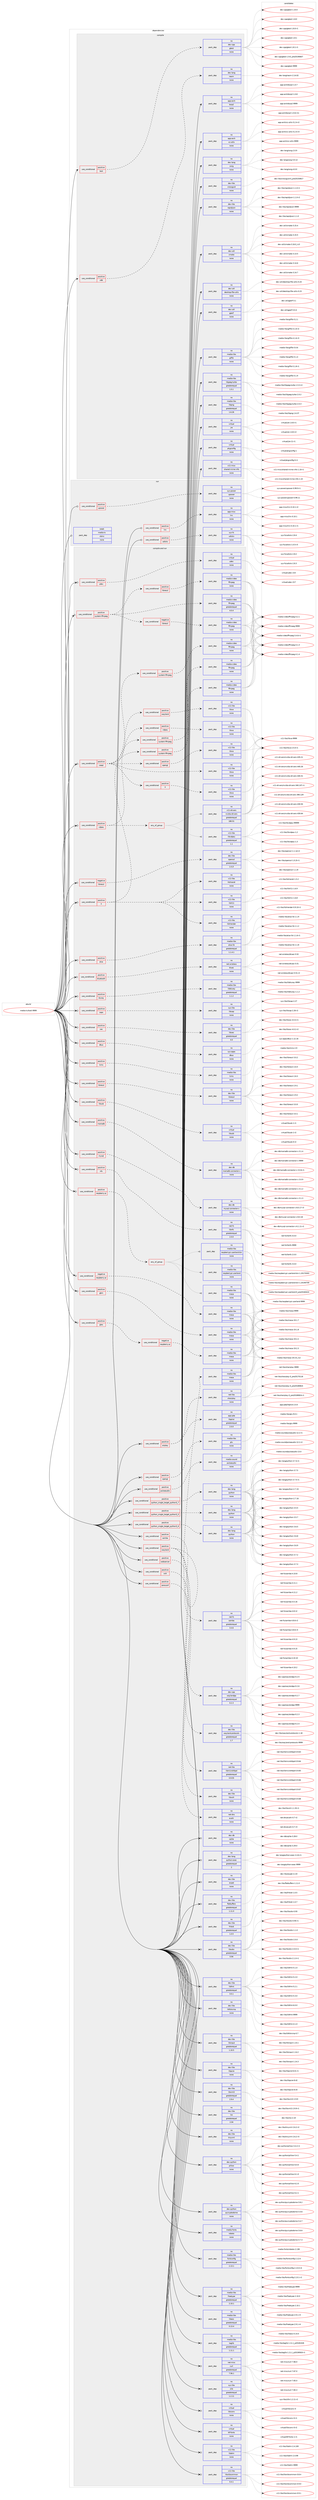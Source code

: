 digraph prolog {

# *************
# Graph options
# *************

newrank=true;
concentrate=true;
compound=true;
graph [rankdir=LR,fontname=Helvetica,fontsize=10,ranksep=1.5];#, ranksep=2.5, nodesep=0.2];
edge  [arrowhead=vee];
node  [fontname=Helvetica,fontsize=10];

# **********
# The ebuild
# **********

subgraph cluster_leftcol {
color=gray;
rank=same;
label=<<i>ebuild</i>>;
id [label="media-tv/kodi-9999", color=red, width=4, href="../media-tv/kodi-9999.svg"];
}

# ****************
# The dependencies
# ****************

subgraph cluster_midcol {
color=gray;
label=<<i>dependencies</i>>;
subgraph cluster_compile {
fillcolor="#eeeeee";
style=filled;
label=<<i>compile</i>>;
subgraph cond195539 {
dependency805082 [label=<<TABLE BORDER="0" CELLBORDER="1" CELLSPACING="0" CELLPADDING="4"><TR><TD ROWSPAN="3" CELLPADDING="10">use_conditional</TD></TR><TR><TD>positive</TD></TR><TR><TD>test</TD></TR></TABLE>>, shape=none, color=red];
subgraph pack595478 {
dependency805083 [label=<<TABLE BORDER="0" CELLBORDER="1" CELLSPACING="0" CELLPADDING="4" WIDTH="220"><TR><TD ROWSPAN="6" CELLPADDING="30">pack_dep</TD></TR><TR><TD WIDTH="110">no</TD></TR><TR><TD>dev-cpp</TD></TR><TR><TD>gtest</TD></TR><TR><TD>none</TD></TR><TR><TD></TD></TR></TABLE>>, shape=none, color=blue];
}
dependency805082:e -> dependency805083:w [weight=20,style="dashed",arrowhead="vee"];
}
id:e -> dependency805082:w [weight=20,style="solid",arrowhead="vee"];
subgraph cond195540 {
dependency805084 [label=<<TABLE BORDER="0" CELLBORDER="1" CELLSPACING="0" CELLPADDING="4"><TR><TD ROWSPAN="3" CELLPADDING="10">use_conditional</TD></TR><TR><TD>positive</TD></TR><TR><TD>x86</TD></TR></TABLE>>, shape=none, color=red];
subgraph pack595479 {
dependency805085 [label=<<TABLE BORDER="0" CELLBORDER="1" CELLSPACING="0" CELLPADDING="4" WIDTH="220"><TR><TD ROWSPAN="6" CELLPADDING="30">pack_dep</TD></TR><TR><TD WIDTH="110">no</TD></TR><TR><TD>dev-lang</TD></TR><TR><TD>nasm</TD></TR><TR><TD>none</TD></TR><TR><TD></TD></TR></TABLE>>, shape=none, color=blue];
}
dependency805084:e -> dependency805085:w [weight=20,style="dashed",arrowhead="vee"];
}
id:e -> dependency805084:w [weight=20,style="solid",arrowhead="vee"];
subgraph pack595480 {
dependency805086 [label=<<TABLE BORDER="0" CELLBORDER="1" CELLSPACING="0" CELLPADDING="4" WIDTH="220"><TR><TD ROWSPAN="6" CELLPADDING="30">pack_dep</TD></TR><TR><TD WIDTH="110">no</TD></TR><TR><TD>app-arch</TD></TR><TR><TD>bzip2</TD></TR><TR><TD>none</TD></TR><TR><TD></TD></TR></TABLE>>, shape=none, color=blue];
}
id:e -> dependency805086:w [weight=20,style="solid",arrowhead="vee"];
subgraph pack595481 {
dependency805087 [label=<<TABLE BORDER="0" CELLBORDER="1" CELLSPACING="0" CELLPADDING="4" WIDTH="220"><TR><TD ROWSPAN="6" CELLPADDING="30">pack_dep</TD></TR><TR><TD WIDTH="110">no</TD></TR><TR><TD>app-arch</TD></TR><TR><TD>xz-utils</TD></TR><TR><TD>none</TD></TR><TR><TD></TD></TR></TABLE>>, shape=none, color=blue];
}
id:e -> dependency805087:w [weight=20,style="solid",arrowhead="vee"];
subgraph pack595482 {
dependency805088 [label=<<TABLE BORDER="0" CELLBORDER="1" CELLSPACING="0" CELLPADDING="4" WIDTH="220"><TR><TD ROWSPAN="6" CELLPADDING="30">pack_dep</TD></TR><TR><TD WIDTH="110">no</TD></TR><TR><TD>dev-lang</TD></TR><TR><TD>swig</TD></TR><TR><TD>none</TD></TR><TR><TD></TD></TR></TABLE>>, shape=none, color=blue];
}
id:e -> dependency805088:w [weight=20,style="solid",arrowhead="vee"];
subgraph pack595483 {
dependency805089 [label=<<TABLE BORDER="0" CELLBORDER="1" CELLSPACING="0" CELLPADDING="4" WIDTH="220"><TR><TD ROWSPAN="6" CELLPADDING="30">pack_dep</TD></TR><TR><TD WIDTH="110">no</TD></TR><TR><TD>dev-libs</TD></TR><TR><TD>crossguid</TD></TR><TR><TD>none</TD></TR><TR><TD></TD></TR></TABLE>>, shape=none, color=blue];
}
id:e -> dependency805089:w [weight=20,style="solid",arrowhead="vee"];
subgraph pack595484 {
dependency805090 [label=<<TABLE BORDER="0" CELLBORDER="1" CELLSPACING="0" CELLPADDING="4" WIDTH="220"><TR><TD ROWSPAN="6" CELLPADDING="30">pack_dep</TD></TR><TR><TD WIDTH="110">no</TD></TR><TR><TD>dev-libs</TD></TR><TR><TD>rapidjson</TD></TR><TR><TD>none</TD></TR><TR><TD></TD></TR></TABLE>>, shape=none, color=blue];
}
id:e -> dependency805090:w [weight=20,style="solid",arrowhead="vee"];
subgraph pack595485 {
dependency805091 [label=<<TABLE BORDER="0" CELLBORDER="1" CELLSPACING="0" CELLPADDING="4" WIDTH="220"><TR><TD ROWSPAN="6" CELLPADDING="30">pack_dep</TD></TR><TR><TD WIDTH="110">no</TD></TR><TR><TD>dev-util</TD></TR><TR><TD>cmake</TD></TR><TR><TD>none</TD></TR><TR><TD></TD></TR></TABLE>>, shape=none, color=blue];
}
id:e -> dependency805091:w [weight=20,style="solid",arrowhead="vee"];
subgraph pack595486 {
dependency805092 [label=<<TABLE BORDER="0" CELLBORDER="1" CELLSPACING="0" CELLPADDING="4" WIDTH="220"><TR><TD ROWSPAN="6" CELLPADDING="30">pack_dep</TD></TR><TR><TD WIDTH="110">no</TD></TR><TR><TD>dev-util</TD></TR><TR><TD>desktop-file-utils</TD></TR><TR><TD>none</TD></TR><TR><TD></TD></TR></TABLE>>, shape=none, color=blue];
}
id:e -> dependency805092:w [weight=20,style="solid",arrowhead="vee"];
subgraph pack595487 {
dependency805093 [label=<<TABLE BORDER="0" CELLBORDER="1" CELLSPACING="0" CELLPADDING="4" WIDTH="220"><TR><TD ROWSPAN="6" CELLPADDING="30">pack_dep</TD></TR><TR><TD WIDTH="110">no</TD></TR><TR><TD>dev-util</TD></TR><TR><TD>gperf</TD></TR><TR><TD>none</TD></TR><TR><TD></TD></TR></TABLE>>, shape=none, color=blue];
}
id:e -> dependency805093:w [weight=20,style="solid",arrowhead="vee"];
subgraph pack595488 {
dependency805094 [label=<<TABLE BORDER="0" CELLBORDER="1" CELLSPACING="0" CELLPADDING="4" WIDTH="220"><TR><TD ROWSPAN="6" CELLPADDING="30">pack_dep</TD></TR><TR><TD WIDTH="110">no</TD></TR><TR><TD>media-libs</TD></TR><TR><TD>giflib</TD></TR><TR><TD>none</TD></TR><TR><TD></TD></TR></TABLE>>, shape=none, color=blue];
}
id:e -> dependency805094:w [weight=20,style="solid",arrowhead="vee"];
subgraph pack595489 {
dependency805095 [label=<<TABLE BORDER="0" CELLBORDER="1" CELLSPACING="0" CELLPADDING="4" WIDTH="220"><TR><TD ROWSPAN="6" CELLPADDING="30">pack_dep</TD></TR><TR><TD WIDTH="110">no</TD></TR><TR><TD>media-libs</TD></TR><TR><TD>libjpeg-turbo</TD></TR><TR><TD>greaterequal</TD></TR><TR><TD>1.5.1</TD></TR></TABLE>>, shape=none, color=blue];
}
id:e -> dependency805095:w [weight=20,style="solid",arrowhead="vee"];
subgraph pack595490 {
dependency805096 [label=<<TABLE BORDER="0" CELLBORDER="1" CELLSPACING="0" CELLPADDING="4" WIDTH="220"><TR><TD ROWSPAN="6" CELLPADDING="30">pack_dep</TD></TR><TR><TD WIDTH="110">no</TD></TR><TR><TD>media-libs</TD></TR><TR><TD>libpng</TD></TR><TR><TD>greaterequal</TD></TR><TR><TD>1.6.26</TD></TR></TABLE>>, shape=none, color=blue];
}
id:e -> dependency805096:w [weight=20,style="solid",arrowhead="vee"];
subgraph pack595491 {
dependency805097 [label=<<TABLE BORDER="0" CELLBORDER="1" CELLSPACING="0" CELLPADDING="4" WIDTH="220"><TR><TD ROWSPAN="6" CELLPADDING="30">pack_dep</TD></TR><TR><TD WIDTH="110">no</TD></TR><TR><TD>virtual</TD></TR><TR><TD>jre</TD></TR><TR><TD>none</TD></TR><TR><TD></TD></TR></TABLE>>, shape=none, color=blue];
}
id:e -> dependency805097:w [weight=20,style="solid",arrowhead="vee"];
subgraph pack595492 {
dependency805098 [label=<<TABLE BORDER="0" CELLBORDER="1" CELLSPACING="0" CELLPADDING="4" WIDTH="220"><TR><TD ROWSPAN="6" CELLPADDING="30">pack_dep</TD></TR><TR><TD WIDTH="110">no</TD></TR><TR><TD>virtual</TD></TR><TR><TD>pkgconfig</TD></TR><TR><TD>none</TD></TR><TR><TD></TD></TR></TABLE>>, shape=none, color=blue];
}
id:e -> dependency805098:w [weight=20,style="solid",arrowhead="vee"];
subgraph pack595493 {
dependency805099 [label=<<TABLE BORDER="0" CELLBORDER="1" CELLSPACING="0" CELLPADDING="4" WIDTH="220"><TR><TD ROWSPAN="6" CELLPADDING="30">pack_dep</TD></TR><TR><TD WIDTH="110">no</TD></TR><TR><TD>x11-misc</TD></TR><TR><TD>shared-mime-info</TD></TR><TR><TD>none</TD></TR><TR><TD></TD></TR></TABLE>>, shape=none, color=blue];
}
id:e -> dependency805099:w [weight=20,style="solid",arrowhead="vee"];
}
subgraph cluster_compileandrun {
fillcolor="#eeeeee";
style=filled;
label=<<i>compile and run</i>>;
subgraph cond195541 {
dependency805100 [label=<<TABLE BORDER="0" CELLBORDER="1" CELLSPACING="0" CELLPADDING="4"><TR><TD ROWSPAN="3" CELLPADDING="10">use_conditional</TD></TR><TR><TD>negative</TD></TR><TR><TD>libressl</TD></TR></TABLE>>, shape=none, color=red];
subgraph pack595494 {
dependency805101 [label=<<TABLE BORDER="0" CELLBORDER="1" CELLSPACING="0" CELLPADDING="4" WIDTH="220"><TR><TD ROWSPAN="6" CELLPADDING="30">pack_dep</TD></TR><TR><TD WIDTH="110">no</TD></TR><TR><TD>dev-libs</TD></TR><TR><TD>openssl</TD></TR><TR><TD>greaterequal</TD></TR><TR><TD>1.0.2l</TD></TR></TABLE>>, shape=none, color=blue];
}
dependency805100:e -> dependency805101:w [weight=20,style="dashed",arrowhead="vee"];
}
id:e -> dependency805100:w [weight=20,style="solid",arrowhead="odotvee"];
subgraph cond195542 {
dependency805102 [label=<<TABLE BORDER="0" CELLBORDER="1" CELLSPACING="0" CELLPADDING="4"><TR><TD ROWSPAN="3" CELLPADDING="10">use_conditional</TD></TR><TR><TD>negative</TD></TR><TR><TD>raspberry-pi</TD></TR></TABLE>>, shape=none, color=red];
subgraph pack595495 {
dependency805103 [label=<<TABLE BORDER="0" CELLBORDER="1" CELLSPACING="0" CELLPADDING="4" WIDTH="220"><TR><TD ROWSPAN="6" CELLPADDING="30">pack_dep</TD></TR><TR><TD WIDTH="110">no</TD></TR><TR><TD>media-libs</TD></TR><TR><TD>mesa</TD></TR><TR><TD>none</TD></TR><TR><TD></TD></TR></TABLE>>, shape=none, color=blue];
}
dependency805102:e -> dependency805103:w [weight=20,style="dashed",arrowhead="vee"];
}
id:e -> dependency805102:w [weight=20,style="solid",arrowhead="odotvee"];
subgraph cond195543 {
dependency805104 [label=<<TABLE BORDER="0" CELLBORDER="1" CELLSPACING="0" CELLPADDING="4"><TR><TD ROWSPAN="3" CELLPADDING="10">use_conditional</TD></TR><TR><TD>positive</TD></TR><TR><TD>X</TD></TR></TABLE>>, shape=none, color=red];
subgraph pack595496 {
dependency805105 [label=<<TABLE BORDER="0" CELLBORDER="1" CELLSPACING="0" CELLPADDING="4" WIDTH="220"><TR><TD ROWSPAN="6" CELLPADDING="30">pack_dep</TD></TR><TR><TD WIDTH="110">no</TD></TR><TR><TD>x11-libs</TD></TR><TR><TD>libX11</TD></TR><TR><TD>none</TD></TR><TR><TD></TD></TR></TABLE>>, shape=none, color=blue];
}
dependency805104:e -> dependency805105:w [weight=20,style="dashed",arrowhead="vee"];
subgraph pack595497 {
dependency805106 [label=<<TABLE BORDER="0" CELLBORDER="1" CELLSPACING="0" CELLPADDING="4" WIDTH="220"><TR><TD ROWSPAN="6" CELLPADDING="30">pack_dep</TD></TR><TR><TD WIDTH="110">no</TD></TR><TR><TD>x11-libs</TD></TR><TR><TD>libXrandr</TD></TR><TR><TD>none</TD></TR><TR><TD></TD></TR></TABLE>>, shape=none, color=blue];
}
dependency805104:e -> dependency805106:w [weight=20,style="dashed",arrowhead="vee"];
subgraph pack595498 {
dependency805107 [label=<<TABLE BORDER="0" CELLBORDER="1" CELLSPACING="0" CELLPADDING="4" WIDTH="220"><TR><TD ROWSPAN="6" CELLPADDING="30">pack_dep</TD></TR><TR><TD WIDTH="110">no</TD></TR><TR><TD>x11-libs</TD></TR><TR><TD>libXrender</TD></TR><TR><TD>none</TD></TR><TR><TD></TD></TR></TABLE>>, shape=none, color=blue];
}
dependency805104:e -> dependency805107:w [weight=20,style="dashed",arrowhead="vee"];
subgraph cond195544 {
dependency805108 [label=<<TABLE BORDER="0" CELLBORDER="1" CELLSPACING="0" CELLPADDING="4"><TR><TD ROWSPAN="3" CELLPADDING="10">use_conditional</TD></TR><TR><TD>positive</TD></TR><TR><TD>system-ffmpeg</TD></TR></TABLE>>, shape=none, color=red];
subgraph pack595499 {
dependency805109 [label=<<TABLE BORDER="0" CELLBORDER="1" CELLSPACING="0" CELLPADDING="4" WIDTH="220"><TR><TD ROWSPAN="6" CELLPADDING="30">pack_dep</TD></TR><TR><TD WIDTH="110">no</TD></TR><TR><TD>media-video</TD></TR><TR><TD>ffmpeg</TD></TR><TR><TD>none</TD></TR><TR><TD></TD></TR></TABLE>>, shape=none, color=blue];
}
dependency805108:e -> dependency805109:w [weight=20,style="dashed",arrowhead="vee"];
}
dependency805104:e -> dependency805108:w [weight=20,style="dashed",arrowhead="vee"];
}
id:e -> dependency805104:w [weight=20,style="solid",arrowhead="odotvee"];
subgraph cond195545 {
dependency805110 [label=<<TABLE BORDER="0" CELLBORDER="1" CELLSPACING="0" CELLPADDING="4"><TR><TD ROWSPAN="3" CELLPADDING="10">use_conditional</TD></TR><TR><TD>positive</TD></TR><TR><TD>airplay</TD></TR></TABLE>>, shape=none, color=red];
subgraph pack595500 {
dependency805111 [label=<<TABLE BORDER="0" CELLBORDER="1" CELLSPACING="0" CELLPADDING="4" WIDTH="220"><TR><TD ROWSPAN="6" CELLPADDING="30">pack_dep</TD></TR><TR><TD WIDTH="110">no</TD></TR><TR><TD>app-pda</TD></TR><TR><TD>libplist</TD></TR><TR><TD>greaterequal</TD></TR><TR><TD>2.0.0</TD></TR></TABLE>>, shape=none, color=blue];
}
dependency805110:e -> dependency805111:w [weight=20,style="dashed",arrowhead="vee"];
subgraph pack595501 {
dependency805112 [label=<<TABLE BORDER="0" CELLBORDER="1" CELLSPACING="0" CELLPADDING="4" WIDTH="220"><TR><TD ROWSPAN="6" CELLPADDING="30">pack_dep</TD></TR><TR><TD WIDTH="110">no</TD></TR><TR><TD>net-libs</TD></TR><TR><TD>shairplay</TD></TR><TR><TD>none</TD></TR><TR><TD></TD></TR></TABLE>>, shape=none, color=blue];
}
dependency805110:e -> dependency805112:w [weight=20,style="dashed",arrowhead="vee"];
}
id:e -> dependency805110:w [weight=20,style="solid",arrowhead="odotvee"];
subgraph cond195546 {
dependency805113 [label=<<TABLE BORDER="0" CELLBORDER="1" CELLSPACING="0" CELLPADDING="4"><TR><TD ROWSPAN="3" CELLPADDING="10">use_conditional</TD></TR><TR><TD>positive</TD></TR><TR><TD>alsa</TD></TR></TABLE>>, shape=none, color=red];
subgraph pack595502 {
dependency805114 [label=<<TABLE BORDER="0" CELLBORDER="1" CELLSPACING="0" CELLPADDING="4" WIDTH="220"><TR><TD ROWSPAN="6" CELLPADDING="30">pack_dep</TD></TR><TR><TD WIDTH="110">no</TD></TR><TR><TD>media-libs</TD></TR><TR><TD>alsa-lib</TD></TR><TR><TD>greaterequal</TD></TR><TR><TD>1.1.4.1</TD></TR></TABLE>>, shape=none, color=blue];
}
dependency805113:e -> dependency805114:w [weight=20,style="dashed",arrowhead="vee"];
}
id:e -> dependency805113:w [weight=20,style="solid",arrowhead="odotvee"];
subgraph cond195547 {
dependency805115 [label=<<TABLE BORDER="0" CELLBORDER="1" CELLSPACING="0" CELLPADDING="4"><TR><TD ROWSPAN="3" CELLPADDING="10">use_conditional</TD></TR><TR><TD>positive</TD></TR><TR><TD>bluetooth</TD></TR></TABLE>>, shape=none, color=red];
subgraph pack595503 {
dependency805116 [label=<<TABLE BORDER="0" CELLBORDER="1" CELLSPACING="0" CELLPADDING="4" WIDTH="220"><TR><TD ROWSPAN="6" CELLPADDING="30">pack_dep</TD></TR><TR><TD WIDTH="110">no</TD></TR><TR><TD>net-wireless</TD></TR><TR><TD>bluez</TD></TR><TR><TD>none</TD></TR><TR><TD></TD></TR></TABLE>>, shape=none, color=blue];
}
dependency805115:e -> dependency805116:w [weight=20,style="dashed",arrowhead="vee"];
}
id:e -> dependency805115:w [weight=20,style="solid",arrowhead="odotvee"];
subgraph cond195548 {
dependency805117 [label=<<TABLE BORDER="0" CELLBORDER="1" CELLSPACING="0" CELLPADDING="4"><TR><TD ROWSPAN="3" CELLPADDING="10">use_conditional</TD></TR><TR><TD>positive</TD></TR><TR><TD>bluray</TD></TR></TABLE>>, shape=none, color=red];
subgraph pack595504 {
dependency805118 [label=<<TABLE BORDER="0" CELLBORDER="1" CELLSPACING="0" CELLPADDING="4" WIDTH="220"><TR><TD ROWSPAN="6" CELLPADDING="30">pack_dep</TD></TR><TR><TD WIDTH="110">no</TD></TR><TR><TD>media-libs</TD></TR><TR><TD>libbluray</TD></TR><TR><TD>greaterequal</TD></TR><TR><TD>1.1.2</TD></TR></TABLE>>, shape=none, color=blue];
}
dependency805117:e -> dependency805118:w [weight=20,style="dashed",arrowhead="vee"];
}
id:e -> dependency805117:w [weight=20,style="solid",arrowhead="odotvee"];
subgraph cond195549 {
dependency805119 [label=<<TABLE BORDER="0" CELLBORDER="1" CELLSPACING="0" CELLPADDING="4"><TR><TD ROWSPAN="3" CELLPADDING="10">use_conditional</TD></TR><TR><TD>positive</TD></TR><TR><TD>caps</TD></TR></TABLE>>, shape=none, color=red];
subgraph pack595505 {
dependency805120 [label=<<TABLE BORDER="0" CELLBORDER="1" CELLSPACING="0" CELLPADDING="4" WIDTH="220"><TR><TD ROWSPAN="6" CELLPADDING="30">pack_dep</TD></TR><TR><TD WIDTH="110">no</TD></TR><TR><TD>sys-libs</TD></TR><TR><TD>libcap</TD></TR><TR><TD>none</TD></TR><TR><TD></TD></TR></TABLE>>, shape=none, color=blue];
}
dependency805119:e -> dependency805120:w [weight=20,style="dashed",arrowhead="vee"];
}
id:e -> dependency805119:w [weight=20,style="solid",arrowhead="odotvee"];
subgraph cond195550 {
dependency805121 [label=<<TABLE BORDER="0" CELLBORDER="1" CELLSPACING="0" CELLPADDING="4"><TR><TD ROWSPAN="3" CELLPADDING="10">use_conditional</TD></TR><TR><TD>positive</TD></TR><TR><TD>cec</TD></TR></TABLE>>, shape=none, color=red];
subgraph pack595506 {
dependency805122 [label=<<TABLE BORDER="0" CELLBORDER="1" CELLSPACING="0" CELLPADDING="4" WIDTH="220"><TR><TD ROWSPAN="6" CELLPADDING="30">pack_dep</TD></TR><TR><TD WIDTH="110">no</TD></TR><TR><TD>dev-libs</TD></TR><TR><TD>libcec</TD></TR><TR><TD>greaterequal</TD></TR><TR><TD>4.0</TD></TR></TABLE>>, shape=none, color=blue];
}
dependency805121:e -> dependency805122:w [weight=20,style="dashed",arrowhead="vee"];
}
id:e -> dependency805121:w [weight=20,style="solid",arrowhead="odotvee"];
subgraph cond195551 {
dependency805123 [label=<<TABLE BORDER="0" CELLBORDER="1" CELLSPACING="0" CELLPADDING="4"><TR><TD ROWSPAN="3" CELLPADDING="10">use_conditional</TD></TR><TR><TD>positive</TD></TR><TR><TD>dbus</TD></TR></TABLE>>, shape=none, color=red];
subgraph pack595507 {
dependency805124 [label=<<TABLE BORDER="0" CELLBORDER="1" CELLSPACING="0" CELLPADDING="4" WIDTH="220"><TR><TD ROWSPAN="6" CELLPADDING="30">pack_dep</TD></TR><TR><TD WIDTH="110">no</TD></TR><TR><TD>sys-apps</TD></TR><TR><TD>dbus</TD></TR><TR><TD>none</TD></TR><TR><TD></TD></TR></TABLE>>, shape=none, color=blue];
}
dependency805123:e -> dependency805124:w [weight=20,style="dashed",arrowhead="vee"];
}
id:e -> dependency805123:w [weight=20,style="solid",arrowhead="odotvee"];
subgraph cond195552 {
dependency805125 [label=<<TABLE BORDER="0" CELLBORDER="1" CELLSPACING="0" CELLPADDING="4"><TR><TD ROWSPAN="3" CELLPADDING="10">use_conditional</TD></TR><TR><TD>positive</TD></TR><TR><TD>gbm</TD></TR></TABLE>>, shape=none, color=red];
subgraph pack595508 {
dependency805126 [label=<<TABLE BORDER="0" CELLBORDER="1" CELLSPACING="0" CELLPADDING="4" WIDTH="220"><TR><TD ROWSPAN="6" CELLPADDING="30">pack_dep</TD></TR><TR><TD WIDTH="110">no</TD></TR><TR><TD>media-libs</TD></TR><TR><TD>mesa</TD></TR><TR><TD>none</TD></TR><TR><TD></TD></TR></TABLE>>, shape=none, color=blue];
}
dependency805125:e -> dependency805126:w [weight=20,style="dashed",arrowhead="vee"];
}
id:e -> dependency805125:w [weight=20,style="solid",arrowhead="odotvee"];
subgraph cond195553 {
dependency805127 [label=<<TABLE BORDER="0" CELLBORDER="1" CELLSPACING="0" CELLPADDING="4"><TR><TD ROWSPAN="3" CELLPADDING="10">use_conditional</TD></TR><TR><TD>positive</TD></TR><TR><TD>gles</TD></TR></TABLE>>, shape=none, color=red];
subgraph cond195554 {
dependency805128 [label=<<TABLE BORDER="0" CELLBORDER="1" CELLSPACING="0" CELLPADDING="4"><TR><TD ROWSPAN="3" CELLPADDING="10">use_conditional</TD></TR><TR><TD>negative</TD></TR><TR><TD>raspberry-pi</TD></TR></TABLE>>, shape=none, color=red];
subgraph pack595509 {
dependency805129 [label=<<TABLE BORDER="0" CELLBORDER="1" CELLSPACING="0" CELLPADDING="4" WIDTH="220"><TR><TD ROWSPAN="6" CELLPADDING="30">pack_dep</TD></TR><TR><TD WIDTH="110">no</TD></TR><TR><TD>media-libs</TD></TR><TR><TD>mesa</TD></TR><TR><TD>none</TD></TR><TR><TD></TD></TR></TABLE>>, shape=none, color=blue];
}
dependency805128:e -> dependency805129:w [weight=20,style="dashed",arrowhead="vee"];
}
dependency805127:e -> dependency805128:w [weight=20,style="dashed",arrowhead="vee"];
}
id:e -> dependency805127:w [weight=20,style="solid",arrowhead="odotvee"];
subgraph cond195555 {
dependency805130 [label=<<TABLE BORDER="0" CELLBORDER="1" CELLSPACING="0" CELLPADDING="4"><TR><TD ROWSPAN="3" CELLPADDING="10">use_conditional</TD></TR><TR><TD>positive</TD></TR><TR><TD>lcms</TD></TR></TABLE>>, shape=none, color=red];
subgraph pack595510 {
dependency805131 [label=<<TABLE BORDER="0" CELLBORDER="1" CELLSPACING="0" CELLPADDING="4" WIDTH="220"><TR><TD ROWSPAN="6" CELLPADDING="30">pack_dep</TD></TR><TR><TD WIDTH="110">no</TD></TR><TR><TD>media-libs</TD></TR><TR><TD>lcms</TD></TR><TR><TD>none</TD></TR><TR><TD></TD></TR></TABLE>>, shape=none, color=blue];
}
dependency805130:e -> dependency805131:w [weight=20,style="dashed",arrowhead="vee"];
}
id:e -> dependency805130:w [weight=20,style="solid",arrowhead="odotvee"];
subgraph cond195556 {
dependency805132 [label=<<TABLE BORDER="0" CELLBORDER="1" CELLSPACING="0" CELLPADDING="4"><TR><TD ROWSPAN="3" CELLPADDING="10">use_conditional</TD></TR><TR><TD>positive</TD></TR><TR><TD>libressl</TD></TR></TABLE>>, shape=none, color=red];
subgraph pack595511 {
dependency805133 [label=<<TABLE BORDER="0" CELLBORDER="1" CELLSPACING="0" CELLPADDING="4" WIDTH="220"><TR><TD ROWSPAN="6" CELLPADDING="30">pack_dep</TD></TR><TR><TD WIDTH="110">no</TD></TR><TR><TD>dev-libs</TD></TR><TR><TD>libressl</TD></TR><TR><TD>none</TD></TR><TR><TD></TD></TR></TABLE>>, shape=none, color=blue];
}
dependency805132:e -> dependency805133:w [weight=20,style="dashed",arrowhead="vee"];
}
id:e -> dependency805132:w [weight=20,style="solid",arrowhead="odotvee"];
subgraph cond195557 {
dependency805134 [label=<<TABLE BORDER="0" CELLBORDER="1" CELLSPACING="0" CELLPADDING="4"><TR><TD ROWSPAN="3" CELLPADDING="10">use_conditional</TD></TR><TR><TD>positive</TD></TR><TR><TD>libusb</TD></TR></TABLE>>, shape=none, color=red];
subgraph pack595512 {
dependency805135 [label=<<TABLE BORDER="0" CELLBORDER="1" CELLSPACING="0" CELLPADDING="4" WIDTH="220"><TR><TD ROWSPAN="6" CELLPADDING="30">pack_dep</TD></TR><TR><TD WIDTH="110">no</TD></TR><TR><TD>virtual</TD></TR><TR><TD>libusb</TD></TR><TR><TD>none</TD></TR><TR><TD></TD></TR></TABLE>>, shape=none, color=blue];
}
dependency805134:e -> dependency805135:w [weight=20,style="dashed",arrowhead="vee"];
}
id:e -> dependency805134:w [weight=20,style="solid",arrowhead="odotvee"];
subgraph cond195558 {
dependency805136 [label=<<TABLE BORDER="0" CELLBORDER="1" CELLSPACING="0" CELLPADDING="4"><TR><TD ROWSPAN="3" CELLPADDING="10">use_conditional</TD></TR><TR><TD>positive</TD></TR><TR><TD>mariadb</TD></TR></TABLE>>, shape=none, color=red];
subgraph pack595513 {
dependency805137 [label=<<TABLE BORDER="0" CELLBORDER="1" CELLSPACING="0" CELLPADDING="4" WIDTH="220"><TR><TD ROWSPAN="6" CELLPADDING="30">pack_dep</TD></TR><TR><TD WIDTH="110">no</TD></TR><TR><TD>dev-db</TD></TR><TR><TD>mariadb-connector-c</TD></TR><TR><TD>none</TD></TR><TR><TD></TD></TR></TABLE>>, shape=none, color=blue];
}
dependency805136:e -> dependency805137:w [weight=20,style="dashed",arrowhead="vee"];
}
id:e -> dependency805136:w [weight=20,style="solid",arrowhead="odotvee"];
subgraph cond195559 {
dependency805138 [label=<<TABLE BORDER="0" CELLBORDER="1" CELLSPACING="0" CELLPADDING="4"><TR><TD ROWSPAN="3" CELLPADDING="10">use_conditional</TD></TR><TR><TD>positive</TD></TR><TR><TD>mysql</TD></TR></TABLE>>, shape=none, color=red];
subgraph pack595514 {
dependency805139 [label=<<TABLE BORDER="0" CELLBORDER="1" CELLSPACING="0" CELLPADDING="4" WIDTH="220"><TR><TD ROWSPAN="6" CELLPADDING="30">pack_dep</TD></TR><TR><TD WIDTH="110">no</TD></TR><TR><TD>dev-db</TD></TR><TR><TD>mysql-connector-c</TD></TR><TR><TD>none</TD></TR><TR><TD></TD></TR></TABLE>>, shape=none, color=blue];
}
dependency805138:e -> dependency805139:w [weight=20,style="dashed",arrowhead="vee"];
}
id:e -> dependency805138:w [weight=20,style="solid",arrowhead="odotvee"];
subgraph cond195560 {
dependency805140 [label=<<TABLE BORDER="0" CELLBORDER="1" CELLSPACING="0" CELLPADDING="4"><TR><TD ROWSPAN="3" CELLPADDING="10">use_conditional</TD></TR><TR><TD>positive</TD></TR><TR><TD>nfs</TD></TR></TABLE>>, shape=none, color=red];
subgraph pack595515 {
dependency805141 [label=<<TABLE BORDER="0" CELLBORDER="1" CELLSPACING="0" CELLPADDING="4" WIDTH="220"><TR><TD ROWSPAN="6" CELLPADDING="30">pack_dep</TD></TR><TR><TD WIDTH="110">no</TD></TR><TR><TD>net-fs</TD></TR><TR><TD>libnfs</TD></TR><TR><TD>greaterequal</TD></TR><TR><TD>2.0.0</TD></TR></TABLE>>, shape=none, color=blue];
}
dependency805140:e -> dependency805141:w [weight=20,style="dashed",arrowhead="vee"];
}
id:e -> dependency805140:w [weight=20,style="solid",arrowhead="odotvee"];
subgraph cond195561 {
dependency805142 [label=<<TABLE BORDER="0" CELLBORDER="1" CELLSPACING="0" CELLPADDING="4"><TR><TD ROWSPAN="3" CELLPADDING="10">use_conditional</TD></TR><TR><TD>positive</TD></TR><TR><TD>opengl</TD></TR></TABLE>>, shape=none, color=red];
subgraph pack595516 {
dependency805143 [label=<<TABLE BORDER="0" CELLBORDER="1" CELLSPACING="0" CELLPADDING="4" WIDTH="220"><TR><TD ROWSPAN="6" CELLPADDING="30">pack_dep</TD></TR><TR><TD WIDTH="110">no</TD></TR><TR><TD>media-libs</TD></TR><TR><TD>glu</TD></TR><TR><TD>none</TD></TR><TR><TD></TD></TR></TABLE>>, shape=none, color=blue];
}
dependency805142:e -> dependency805143:w [weight=20,style="dashed",arrowhead="vee"];
}
id:e -> dependency805142:w [weight=20,style="solid",arrowhead="odotvee"];
subgraph cond195562 {
dependency805144 [label=<<TABLE BORDER="0" CELLBORDER="1" CELLSPACING="0" CELLPADDING="4"><TR><TD ROWSPAN="3" CELLPADDING="10">use_conditional</TD></TR><TR><TD>positive</TD></TR><TR><TD>pulseaudio</TD></TR></TABLE>>, shape=none, color=red];
subgraph pack595517 {
dependency805145 [label=<<TABLE BORDER="0" CELLBORDER="1" CELLSPACING="0" CELLPADDING="4" WIDTH="220"><TR><TD ROWSPAN="6" CELLPADDING="30">pack_dep</TD></TR><TR><TD WIDTH="110">no</TD></TR><TR><TD>media-sound</TD></TR><TR><TD>pulseaudio</TD></TR><TR><TD>none</TD></TR><TR><TD></TD></TR></TABLE>>, shape=none, color=blue];
}
dependency805144:e -> dependency805145:w [weight=20,style="dashed",arrowhead="vee"];
}
id:e -> dependency805144:w [weight=20,style="solid",arrowhead="odotvee"];
subgraph cond195563 {
dependency805146 [label=<<TABLE BORDER="0" CELLBORDER="1" CELLSPACING="0" CELLPADDING="4"><TR><TD ROWSPAN="3" CELLPADDING="10">use_conditional</TD></TR><TR><TD>positive</TD></TR><TR><TD>python_single_target_python3_5</TD></TR></TABLE>>, shape=none, color=red];
subgraph pack595518 {
dependency805147 [label=<<TABLE BORDER="0" CELLBORDER="1" CELLSPACING="0" CELLPADDING="4" WIDTH="220"><TR><TD ROWSPAN="6" CELLPADDING="30">pack_dep</TD></TR><TR><TD WIDTH="110">no</TD></TR><TR><TD>dev-lang</TD></TR><TR><TD>python</TD></TR><TR><TD>none</TD></TR><TR><TD></TD></TR></TABLE>>, shape=none, color=blue];
}
dependency805146:e -> dependency805147:w [weight=20,style="dashed",arrowhead="vee"];
}
id:e -> dependency805146:w [weight=20,style="solid",arrowhead="odotvee"];
subgraph cond195564 {
dependency805148 [label=<<TABLE BORDER="0" CELLBORDER="1" CELLSPACING="0" CELLPADDING="4"><TR><TD ROWSPAN="3" CELLPADDING="10">use_conditional</TD></TR><TR><TD>positive</TD></TR><TR><TD>python_single_target_python3_6</TD></TR></TABLE>>, shape=none, color=red];
subgraph pack595519 {
dependency805149 [label=<<TABLE BORDER="0" CELLBORDER="1" CELLSPACING="0" CELLPADDING="4" WIDTH="220"><TR><TD ROWSPAN="6" CELLPADDING="30">pack_dep</TD></TR><TR><TD WIDTH="110">no</TD></TR><TR><TD>dev-lang</TD></TR><TR><TD>python</TD></TR><TR><TD>none</TD></TR><TR><TD></TD></TR></TABLE>>, shape=none, color=blue];
}
dependency805148:e -> dependency805149:w [weight=20,style="dashed",arrowhead="vee"];
}
id:e -> dependency805148:w [weight=20,style="solid",arrowhead="odotvee"];
subgraph cond195565 {
dependency805150 [label=<<TABLE BORDER="0" CELLBORDER="1" CELLSPACING="0" CELLPADDING="4"><TR><TD ROWSPAN="3" CELLPADDING="10">use_conditional</TD></TR><TR><TD>positive</TD></TR><TR><TD>python_single_target_python3_7</TD></TR></TABLE>>, shape=none, color=red];
subgraph pack595520 {
dependency805151 [label=<<TABLE BORDER="0" CELLBORDER="1" CELLSPACING="0" CELLPADDING="4" WIDTH="220"><TR><TD ROWSPAN="6" CELLPADDING="30">pack_dep</TD></TR><TR><TD WIDTH="110">no</TD></TR><TR><TD>dev-lang</TD></TR><TR><TD>python</TD></TR><TR><TD>none</TD></TR><TR><TD></TD></TR></TABLE>>, shape=none, color=blue];
}
dependency805150:e -> dependency805151:w [weight=20,style="dashed",arrowhead="vee"];
}
id:e -> dependency805150:w [weight=20,style="solid",arrowhead="odotvee"];
subgraph cond195566 {
dependency805152 [label=<<TABLE BORDER="0" CELLBORDER="1" CELLSPACING="0" CELLPADDING="4"><TR><TD ROWSPAN="3" CELLPADDING="10">use_conditional</TD></TR><TR><TD>positive</TD></TR><TR><TD>raspberry-pi</TD></TR></TABLE>>, shape=none, color=red];
subgraph any13617 {
dependency805153 [label=<<TABLE BORDER="0" CELLBORDER="1" CELLSPACING="0" CELLPADDING="4"><TR><TD CELLPADDING="10">any_of_group</TD></TR></TABLE>>, shape=none, color=red];subgraph pack595521 {
dependency805154 [label=<<TABLE BORDER="0" CELLBORDER="1" CELLSPACING="0" CELLPADDING="4" WIDTH="220"><TR><TD ROWSPAN="6" CELLPADDING="30">pack_dep</TD></TR><TR><TD WIDTH="110">no</TD></TR><TR><TD>media-libs</TD></TR><TR><TD>raspberrypi-userland</TD></TR><TR><TD>none</TD></TR><TR><TD></TD></TR></TABLE>>, shape=none, color=blue];
}
dependency805153:e -> dependency805154:w [weight=20,style="dotted",arrowhead="oinv"];
subgraph pack595522 {
dependency805155 [label=<<TABLE BORDER="0" CELLBORDER="1" CELLSPACING="0" CELLPADDING="4" WIDTH="220"><TR><TD ROWSPAN="6" CELLPADDING="30">pack_dep</TD></TR><TR><TD WIDTH="110">no</TD></TR><TR><TD>media-libs</TD></TR><TR><TD>raspberrypi-userland-bin</TD></TR><TR><TD>none</TD></TR><TR><TD></TD></TR></TABLE>>, shape=none, color=blue];
}
dependency805153:e -> dependency805155:w [weight=20,style="dotted",arrowhead="oinv"];
subgraph pack595523 {
dependency805156 [label=<<TABLE BORDER="0" CELLBORDER="1" CELLSPACING="0" CELLPADDING="4" WIDTH="220"><TR><TD ROWSPAN="6" CELLPADDING="30">pack_dep</TD></TR><TR><TD WIDTH="110">no</TD></TR><TR><TD>media-libs</TD></TR><TR><TD>mesa</TD></TR><TR><TD>none</TD></TR><TR><TD></TD></TR></TABLE>>, shape=none, color=blue];
}
dependency805153:e -> dependency805156:w [weight=20,style="dotted",arrowhead="oinv"];
}
dependency805152:e -> dependency805153:w [weight=20,style="dashed",arrowhead="vee"];
}
id:e -> dependency805152:w [weight=20,style="solid",arrowhead="odotvee"];
subgraph cond195567 {
dependency805157 [label=<<TABLE BORDER="0" CELLBORDER="1" CELLSPACING="0" CELLPADDING="4"><TR><TD ROWSPAN="3" CELLPADDING="10">use_conditional</TD></TR><TR><TD>positive</TD></TR><TR><TD>samba</TD></TR></TABLE>>, shape=none, color=red];
subgraph pack595524 {
dependency805158 [label=<<TABLE BORDER="0" CELLBORDER="1" CELLSPACING="0" CELLPADDING="4" WIDTH="220"><TR><TD ROWSPAN="6" CELLPADDING="30">pack_dep</TD></TR><TR><TD WIDTH="110">no</TD></TR><TR><TD>net-fs</TD></TR><TR><TD>samba</TD></TR><TR><TD>greaterequal</TD></TR><TR><TD>3.4.6</TD></TR></TABLE>>, shape=none, color=blue];
}
dependency805157:e -> dependency805158:w [weight=20,style="dashed",arrowhead="vee"];
}
id:e -> dependency805157:w [weight=20,style="solid",arrowhead="odotvee"];
subgraph cond195568 {
dependency805159 [label=<<TABLE BORDER="0" CELLBORDER="1" CELLSPACING="0" CELLPADDING="4"><TR><TD ROWSPAN="3" CELLPADDING="10">use_conditional</TD></TR><TR><TD>positive</TD></TR><TR><TD>system-ffmpeg</TD></TR></TABLE>>, shape=none, color=red];
subgraph pack595525 {
dependency805160 [label=<<TABLE BORDER="0" CELLBORDER="1" CELLSPACING="0" CELLPADDING="4" WIDTH="220"><TR><TD ROWSPAN="6" CELLPADDING="30">pack_dep</TD></TR><TR><TD WIDTH="110">no</TD></TR><TR><TD>media-video</TD></TR><TR><TD>ffmpeg</TD></TR><TR><TD>greaterequal</TD></TR><TR><TD>4.0.4</TD></TR></TABLE>>, shape=none, color=blue];
}
dependency805159:e -> dependency805160:w [weight=20,style="dashed",arrowhead="vee"];
subgraph cond195569 {
dependency805161 [label=<<TABLE BORDER="0" CELLBORDER="1" CELLSPACING="0" CELLPADDING="4"><TR><TD ROWSPAN="3" CELLPADDING="10">use_conditional</TD></TR><TR><TD>positive</TD></TR><TR><TD>libressl</TD></TR></TABLE>>, shape=none, color=red];
subgraph pack595526 {
dependency805162 [label=<<TABLE BORDER="0" CELLBORDER="1" CELLSPACING="0" CELLPADDING="4" WIDTH="220"><TR><TD ROWSPAN="6" CELLPADDING="30">pack_dep</TD></TR><TR><TD WIDTH="110">no</TD></TR><TR><TD>media-video</TD></TR><TR><TD>ffmpeg</TD></TR><TR><TD>none</TD></TR><TR><TD></TD></TR></TABLE>>, shape=none, color=blue];
}
dependency805161:e -> dependency805162:w [weight=20,style="dashed",arrowhead="vee"];
}
dependency805159:e -> dependency805161:w [weight=20,style="dashed",arrowhead="vee"];
subgraph cond195570 {
dependency805163 [label=<<TABLE BORDER="0" CELLBORDER="1" CELLSPACING="0" CELLPADDING="4"><TR><TD ROWSPAN="3" CELLPADDING="10">use_conditional</TD></TR><TR><TD>negative</TD></TR><TR><TD>libressl</TD></TR></TABLE>>, shape=none, color=red];
subgraph pack595527 {
dependency805164 [label=<<TABLE BORDER="0" CELLBORDER="1" CELLSPACING="0" CELLPADDING="4" WIDTH="220"><TR><TD ROWSPAN="6" CELLPADDING="30">pack_dep</TD></TR><TR><TD WIDTH="110">no</TD></TR><TR><TD>media-video</TD></TR><TR><TD>ffmpeg</TD></TR><TR><TD>none</TD></TR><TR><TD></TD></TR></TABLE>>, shape=none, color=blue];
}
dependency805163:e -> dependency805164:w [weight=20,style="dashed",arrowhead="vee"];
}
dependency805159:e -> dependency805163:w [weight=20,style="dashed",arrowhead="vee"];
}
id:e -> dependency805159:w [weight=20,style="solid",arrowhead="odotvee"];
subgraph cond195571 {
dependency805165 [label=<<TABLE BORDER="0" CELLBORDER="1" CELLSPACING="0" CELLPADDING="4"><TR><TD ROWSPAN="3" CELLPADDING="10">use_conditional</TD></TR><TR><TD>positive</TD></TR><TR><TD>udev</TD></TR></TABLE>>, shape=none, color=red];
subgraph pack595528 {
dependency805166 [label=<<TABLE BORDER="0" CELLBORDER="1" CELLSPACING="0" CELLPADDING="4" WIDTH="220"><TR><TD ROWSPAN="6" CELLPADDING="30">pack_dep</TD></TR><TR><TD WIDTH="110">no</TD></TR><TR><TD>virtual</TD></TR><TR><TD>udev</TD></TR><TR><TD>none</TD></TR><TR><TD></TD></TR></TABLE>>, shape=none, color=blue];
}
dependency805165:e -> dependency805166:w [weight=20,style="dashed",arrowhead="vee"];
}
id:e -> dependency805165:w [weight=20,style="solid",arrowhead="odotvee"];
subgraph cond195572 {
dependency805167 [label=<<TABLE BORDER="0" CELLBORDER="1" CELLSPACING="0" CELLPADDING="4"><TR><TD ROWSPAN="3" CELLPADDING="10">use_conditional</TD></TR><TR><TD>positive</TD></TR><TR><TD>vaapi</TD></TR></TABLE>>, shape=none, color=red];
subgraph pack595529 {
dependency805168 [label=<<TABLE BORDER="0" CELLBORDER="1" CELLSPACING="0" CELLPADDING="4" WIDTH="220"><TR><TD ROWSPAN="6" CELLPADDING="30">pack_dep</TD></TR><TR><TD WIDTH="110">no</TD></TR><TR><TD>x11-libs</TD></TR><TR><TD>libva</TD></TR><TR><TD>none</TD></TR><TR><TD></TD></TR></TABLE>>, shape=none, color=blue];
}
dependency805167:e -> dependency805168:w [weight=20,style="dashed",arrowhead="vee"];
subgraph cond195573 {
dependency805169 [label=<<TABLE BORDER="0" CELLBORDER="1" CELLSPACING="0" CELLPADDING="4"><TR><TD ROWSPAN="3" CELLPADDING="10">use_conditional</TD></TR><TR><TD>positive</TD></TR><TR><TD>opengl</TD></TR></TABLE>>, shape=none, color=red];
subgraph pack595530 {
dependency805170 [label=<<TABLE BORDER="0" CELLBORDER="1" CELLSPACING="0" CELLPADDING="4" WIDTH="220"><TR><TD ROWSPAN="6" CELLPADDING="30">pack_dep</TD></TR><TR><TD WIDTH="110">no</TD></TR><TR><TD>x11-libs</TD></TR><TR><TD>libva</TD></TR><TR><TD>none</TD></TR><TR><TD></TD></TR></TABLE>>, shape=none, color=blue];
}
dependency805169:e -> dependency805170:w [weight=20,style="dashed",arrowhead="vee"];
}
dependency805167:e -> dependency805169:w [weight=20,style="dashed",arrowhead="vee"];
subgraph cond195574 {
dependency805171 [label=<<TABLE BORDER="0" CELLBORDER="1" CELLSPACING="0" CELLPADDING="4"><TR><TD ROWSPAN="3" CELLPADDING="10">use_conditional</TD></TR><TR><TD>positive</TD></TR><TR><TD>system-ffmpeg</TD></TR></TABLE>>, shape=none, color=red];
subgraph pack595531 {
dependency805172 [label=<<TABLE BORDER="0" CELLBORDER="1" CELLSPACING="0" CELLPADDING="4" WIDTH="220"><TR><TD ROWSPAN="6" CELLPADDING="30">pack_dep</TD></TR><TR><TD WIDTH="110">no</TD></TR><TR><TD>media-video</TD></TR><TR><TD>ffmpeg</TD></TR><TR><TD>none</TD></TR><TR><TD></TD></TR></TABLE>>, shape=none, color=blue];
}
dependency805171:e -> dependency805172:w [weight=20,style="dashed",arrowhead="vee"];
}
dependency805167:e -> dependency805171:w [weight=20,style="dashed",arrowhead="vee"];
subgraph cond195575 {
dependency805173 [label=<<TABLE BORDER="0" CELLBORDER="1" CELLSPACING="0" CELLPADDING="4"><TR><TD ROWSPAN="3" CELLPADDING="10">use_conditional</TD></TR><TR><TD>positive</TD></TR><TR><TD>vdpau</TD></TR></TABLE>>, shape=none, color=red];
subgraph pack595532 {
dependency805174 [label=<<TABLE BORDER="0" CELLBORDER="1" CELLSPACING="0" CELLPADDING="4" WIDTH="220"><TR><TD ROWSPAN="6" CELLPADDING="30">pack_dep</TD></TR><TR><TD WIDTH="110">no</TD></TR><TR><TD>x11-libs</TD></TR><TR><TD>libva</TD></TR><TR><TD>none</TD></TR><TR><TD></TD></TR></TABLE>>, shape=none, color=blue];
}
dependency805173:e -> dependency805174:w [weight=20,style="dashed",arrowhead="vee"];
}
dependency805167:e -> dependency805173:w [weight=20,style="dashed",arrowhead="vee"];
subgraph cond195576 {
dependency805175 [label=<<TABLE BORDER="0" CELLBORDER="1" CELLSPACING="0" CELLPADDING="4"><TR><TD ROWSPAN="3" CELLPADDING="10">use_conditional</TD></TR><TR><TD>positive</TD></TR><TR><TD>wayland</TD></TR></TABLE>>, shape=none, color=red];
subgraph pack595533 {
dependency805176 [label=<<TABLE BORDER="0" CELLBORDER="1" CELLSPACING="0" CELLPADDING="4" WIDTH="220"><TR><TD ROWSPAN="6" CELLPADDING="30">pack_dep</TD></TR><TR><TD WIDTH="110">no</TD></TR><TR><TD>x11-libs</TD></TR><TR><TD>libva</TD></TR><TR><TD>none</TD></TR><TR><TD></TD></TR></TABLE>>, shape=none, color=blue];
}
dependency805175:e -> dependency805176:w [weight=20,style="dashed",arrowhead="vee"];
}
dependency805167:e -> dependency805175:w [weight=20,style="dashed",arrowhead="vee"];
subgraph cond195577 {
dependency805177 [label=<<TABLE BORDER="0" CELLBORDER="1" CELLSPACING="0" CELLPADDING="4"><TR><TD ROWSPAN="3" CELLPADDING="10">use_conditional</TD></TR><TR><TD>positive</TD></TR><TR><TD>X</TD></TR></TABLE>>, shape=none, color=red];
subgraph pack595534 {
dependency805178 [label=<<TABLE BORDER="0" CELLBORDER="1" CELLSPACING="0" CELLPADDING="4" WIDTH="220"><TR><TD ROWSPAN="6" CELLPADDING="30">pack_dep</TD></TR><TR><TD WIDTH="110">no</TD></TR><TR><TD>x11-libs</TD></TR><TR><TD>libva</TD></TR><TR><TD>none</TD></TR><TR><TD></TD></TR></TABLE>>, shape=none, color=blue];
}
dependency805177:e -> dependency805178:w [weight=20,style="dashed",arrowhead="vee"];
}
dependency805167:e -> dependency805177:w [weight=20,style="dashed",arrowhead="vee"];
}
id:e -> dependency805167:w [weight=20,style="solid",arrowhead="odotvee"];
subgraph cond195578 {
dependency805179 [label=<<TABLE BORDER="0" CELLBORDER="1" CELLSPACING="0" CELLPADDING="4"><TR><TD ROWSPAN="3" CELLPADDING="10">use_conditional</TD></TR><TR><TD>positive</TD></TR><TR><TD>vdpau</TD></TR></TABLE>>, shape=none, color=red];
subgraph any13618 {
dependency805180 [label=<<TABLE BORDER="0" CELLBORDER="1" CELLSPACING="0" CELLPADDING="4"><TR><TD CELLPADDING="10">any_of_group</TD></TR></TABLE>>, shape=none, color=red];subgraph pack595535 {
dependency805181 [label=<<TABLE BORDER="0" CELLBORDER="1" CELLSPACING="0" CELLPADDING="4" WIDTH="220"><TR><TD ROWSPAN="6" CELLPADDING="30">pack_dep</TD></TR><TR><TD WIDTH="110">no</TD></TR><TR><TD>x11-libs</TD></TR><TR><TD>libvdpau</TD></TR><TR><TD>greaterequal</TD></TR><TR><TD>1.1</TD></TR></TABLE>>, shape=none, color=blue];
}
dependency805180:e -> dependency805181:w [weight=20,style="dotted",arrowhead="oinv"];
subgraph pack595536 {
dependency805182 [label=<<TABLE BORDER="0" CELLBORDER="1" CELLSPACING="0" CELLPADDING="4" WIDTH="220"><TR><TD ROWSPAN="6" CELLPADDING="30">pack_dep</TD></TR><TR><TD WIDTH="110">no</TD></TR><TR><TD>x11-drivers</TD></TR><TR><TD>nvidia-drivers</TD></TR><TR><TD>greaterequal</TD></TR><TR><TD>180.51</TD></TR></TABLE>>, shape=none, color=blue];
}
dependency805180:e -> dependency805182:w [weight=20,style="dotted",arrowhead="oinv"];
}
dependency805179:e -> dependency805180:w [weight=20,style="dashed",arrowhead="vee"];
subgraph cond195579 {
dependency805183 [label=<<TABLE BORDER="0" CELLBORDER="1" CELLSPACING="0" CELLPADDING="4"><TR><TD ROWSPAN="3" CELLPADDING="10">use_conditional</TD></TR><TR><TD>positive</TD></TR><TR><TD>system-ffmpeg</TD></TR></TABLE>>, shape=none, color=red];
subgraph pack595537 {
dependency805184 [label=<<TABLE BORDER="0" CELLBORDER="1" CELLSPACING="0" CELLPADDING="4" WIDTH="220"><TR><TD ROWSPAN="6" CELLPADDING="30">pack_dep</TD></TR><TR><TD WIDTH="110">no</TD></TR><TR><TD>media-video</TD></TR><TR><TD>ffmpeg</TD></TR><TR><TD>none</TD></TR><TR><TD></TD></TR></TABLE>>, shape=none, color=blue];
}
dependency805183:e -> dependency805184:w [weight=20,style="dashed",arrowhead="vee"];
}
dependency805179:e -> dependency805183:w [weight=20,style="dashed",arrowhead="vee"];
}
id:e -> dependency805179:w [weight=20,style="solid",arrowhead="odotvee"];
subgraph cond195580 {
dependency805185 [label=<<TABLE BORDER="0" CELLBORDER="1" CELLSPACING="0" CELLPADDING="4"><TR><TD ROWSPAN="3" CELLPADDING="10">use_conditional</TD></TR><TR><TD>positive</TD></TR><TR><TD>wayland</TD></TR></TABLE>>, shape=none, color=red];
subgraph pack595538 {
dependency805186 [label=<<TABLE BORDER="0" CELLBORDER="1" CELLSPACING="0" CELLPADDING="4" WIDTH="220"><TR><TD ROWSPAN="6" CELLPADDING="30">pack_dep</TD></TR><TR><TD WIDTH="110">no</TD></TR><TR><TD>dev-cpp</TD></TR><TR><TD>waylandpp</TD></TR><TR><TD>greaterequal</TD></TR><TR><TD>0.2.3</TD></TR></TABLE>>, shape=none, color=blue];
}
dependency805185:e -> dependency805186:w [weight=20,style="dashed",arrowhead="vee"];
subgraph pack595539 {
dependency805187 [label=<<TABLE BORDER="0" CELLBORDER="1" CELLSPACING="0" CELLPADDING="4" WIDTH="220"><TR><TD ROWSPAN="6" CELLPADDING="30">pack_dep</TD></TR><TR><TD WIDTH="110">no</TD></TR><TR><TD>media-libs</TD></TR><TR><TD>mesa</TD></TR><TR><TD>none</TD></TR><TR><TD></TD></TR></TABLE>>, shape=none, color=blue];
}
dependency805185:e -> dependency805187:w [weight=20,style="dashed",arrowhead="vee"];
subgraph pack595540 {
dependency805188 [label=<<TABLE BORDER="0" CELLBORDER="1" CELLSPACING="0" CELLPADDING="4" WIDTH="220"><TR><TD ROWSPAN="6" CELLPADDING="30">pack_dep</TD></TR><TR><TD WIDTH="110">no</TD></TR><TR><TD>dev-libs</TD></TR><TR><TD>wayland-protocols</TD></TR><TR><TD>greaterequal</TD></TR><TR><TD>1.7</TD></TR></TABLE>>, shape=none, color=blue];
}
dependency805185:e -> dependency805188:w [weight=20,style="dashed",arrowhead="vee"];
}
id:e -> dependency805185:w [weight=20,style="solid",arrowhead="odotvee"];
subgraph cond195581 {
dependency805189 [label=<<TABLE BORDER="0" CELLBORDER="1" CELLSPACING="0" CELLPADDING="4"><TR><TD ROWSPAN="3" CELLPADDING="10">use_conditional</TD></TR><TR><TD>positive</TD></TR><TR><TD>webserver</TD></TR></TABLE>>, shape=none, color=red];
subgraph pack595541 {
dependency805190 [label=<<TABLE BORDER="0" CELLBORDER="1" CELLSPACING="0" CELLPADDING="4" WIDTH="220"><TR><TD ROWSPAN="6" CELLPADDING="30">pack_dep</TD></TR><TR><TD WIDTH="110">no</TD></TR><TR><TD>net-libs</TD></TR><TR><TD>libmicrohttpd</TD></TR><TR><TD>greaterequal</TD></TR><TR><TD>0.9.55</TD></TR></TABLE>>, shape=none, color=blue];
}
dependency805189:e -> dependency805190:w [weight=20,style="dashed",arrowhead="vee"];
}
id:e -> dependency805189:w [weight=20,style="solid",arrowhead="odotvee"];
subgraph cond195582 {
dependency805191 [label=<<TABLE BORDER="0" CELLBORDER="1" CELLSPACING="0" CELLPADDING="4"><TR><TD ROWSPAN="3" CELLPADDING="10">use_conditional</TD></TR><TR><TD>positive</TD></TR><TR><TD>xslt</TD></TR></TABLE>>, shape=none, color=red];
subgraph pack595542 {
dependency805192 [label=<<TABLE BORDER="0" CELLBORDER="1" CELLSPACING="0" CELLPADDING="4" WIDTH="220"><TR><TD ROWSPAN="6" CELLPADDING="30">pack_dep</TD></TR><TR><TD WIDTH="110">no</TD></TR><TR><TD>dev-libs</TD></TR><TR><TD>libxslt</TD></TR><TR><TD>none</TD></TR><TR><TD></TD></TR></TABLE>>, shape=none, color=blue];
}
dependency805191:e -> dependency805192:w [weight=20,style="dashed",arrowhead="vee"];
}
id:e -> dependency805191:w [weight=20,style="solid",arrowhead="odotvee"];
subgraph cond195583 {
dependency805193 [label=<<TABLE BORDER="0" CELLBORDER="1" CELLSPACING="0" CELLPADDING="4"><TR><TD ROWSPAN="3" CELLPADDING="10">use_conditional</TD></TR><TR><TD>positive</TD></TR><TR><TD>zeroconf</TD></TR></TABLE>>, shape=none, color=red];
subgraph pack595543 {
dependency805194 [label=<<TABLE BORDER="0" CELLBORDER="1" CELLSPACING="0" CELLPADDING="4" WIDTH="220"><TR><TD ROWSPAN="6" CELLPADDING="30">pack_dep</TD></TR><TR><TD WIDTH="110">no</TD></TR><TR><TD>net-dns</TD></TR><TR><TD>avahi</TD></TR><TR><TD>none</TD></TR><TR><TD></TD></TR></TABLE>>, shape=none, color=blue];
}
dependency805193:e -> dependency805194:w [weight=20,style="dashed",arrowhead="vee"];
}
id:e -> dependency805193:w [weight=20,style="solid",arrowhead="odotvee"];
subgraph pack595544 {
dependency805195 [label=<<TABLE BORDER="0" CELLBORDER="1" CELLSPACING="0" CELLPADDING="4" WIDTH="220"><TR><TD ROWSPAN="6" CELLPADDING="30">pack_dep</TD></TR><TR><TD WIDTH="110">no</TD></TR><TR><TD>dev-db</TD></TR><TR><TD>sqlite</TD></TR><TR><TD>none</TD></TR><TR><TD></TD></TR></TABLE>>, shape=none, color=blue];
}
id:e -> dependency805195:w [weight=20,style="solid",arrowhead="odotvee"];
subgraph pack595545 {
dependency805196 [label=<<TABLE BORDER="0" CELLBORDER="1" CELLSPACING="0" CELLPADDING="4" WIDTH="220"><TR><TD ROWSPAN="6" CELLPADDING="30">pack_dep</TD></TR><TR><TD WIDTH="110">no</TD></TR><TR><TD>dev-lang</TD></TR><TR><TD>python-exec</TD></TR><TR><TD>greaterequal</TD></TR><TR><TD>2</TD></TR></TABLE>>, shape=none, color=blue];
}
id:e -> dependency805196:w [weight=20,style="solid",arrowhead="odotvee"];
subgraph pack595546 {
dependency805197 [label=<<TABLE BORDER="0" CELLBORDER="1" CELLSPACING="0" CELLPADDING="4" WIDTH="220"><TR><TD ROWSPAN="6" CELLPADDING="30">pack_dep</TD></TR><TR><TD WIDTH="110">no</TD></TR><TR><TD>dev-libs</TD></TR><TR><TD>expat</TD></TR><TR><TD>none</TD></TR><TR><TD></TD></TR></TABLE>>, shape=none, color=blue];
}
id:e -> dependency805197:w [weight=20,style="solid",arrowhead="odotvee"];
subgraph pack595547 {
dependency805198 [label=<<TABLE BORDER="0" CELLBORDER="1" CELLSPACING="0" CELLPADDING="4" WIDTH="220"><TR><TD ROWSPAN="6" CELLPADDING="30">pack_dep</TD></TR><TR><TD WIDTH="110">no</TD></TR><TR><TD>dev-libs</TD></TR><TR><TD>flatbuffers</TD></TR><TR><TD>greaterequal</TD></TR><TR><TD>1.11.0</TD></TR></TABLE>>, shape=none, color=blue];
}
id:e -> dependency805198:w [weight=20,style="solid",arrowhead="odotvee"];
subgraph pack595548 {
dependency805199 [label=<<TABLE BORDER="0" CELLBORDER="1" CELLSPACING="0" CELLPADDING="4" WIDTH="220"><TR><TD ROWSPAN="6" CELLPADDING="30">pack_dep</TD></TR><TR><TD WIDTH="110">no</TD></TR><TR><TD>dev-libs</TD></TR><TR><TD>fribidi</TD></TR><TR><TD>greaterequal</TD></TR><TR><TD>1.0.5</TD></TR></TABLE>>, shape=none, color=blue];
}
id:e -> dependency805199:w [weight=20,style="solid",arrowhead="odotvee"];
subgraph pack595549 {
dependency805200 [label=<<TABLE BORDER="0" CELLBORDER="1" CELLSPACING="0" CELLPADDING="4" WIDTH="220"><TR><TD ROWSPAN="6" CELLPADDING="30">pack_dep</TD></TR><TR><TD WIDTH="110">no</TD></TR><TR><TD>dev-libs</TD></TR><TR><TD>libcdio</TD></TR><TR><TD>greaterequal</TD></TR><TR><TD>0.94</TD></TR></TABLE>>, shape=none, color=blue];
}
id:e -> dependency805200:w [weight=20,style="solid",arrowhead="odotvee"];
subgraph pack595550 {
dependency805201 [label=<<TABLE BORDER="0" CELLBORDER="1" CELLSPACING="0" CELLPADDING="4" WIDTH="220"><TR><TD ROWSPAN="6" CELLPADDING="30">pack_dep</TD></TR><TR><TD WIDTH="110">no</TD></TR><TR><TD>dev-libs</TD></TR><TR><TD>libfmt</TD></TR><TR><TD>greaterequal</TD></TR><TR><TD>3.0.1</TD></TR></TABLE>>, shape=none, color=blue];
}
id:e -> dependency805201:w [weight=20,style="solid",arrowhead="odotvee"];
subgraph pack595551 {
dependency805202 [label=<<TABLE BORDER="0" CELLBORDER="1" CELLSPACING="0" CELLPADDING="4" WIDTH="220"><TR><TD ROWSPAN="6" CELLPADDING="30">pack_dep</TD></TR><TR><TD WIDTH="110">no</TD></TR><TR><TD>dev-libs</TD></TR><TR><TD>libfstrcmp</TD></TR><TR><TD>none</TD></TR><TR><TD></TD></TR></TABLE>>, shape=none, color=blue];
}
id:e -> dependency805202:w [weight=20,style="solid",arrowhead="odotvee"];
subgraph pack595552 {
dependency805203 [label=<<TABLE BORDER="0" CELLBORDER="1" CELLSPACING="0" CELLPADDING="4" WIDTH="220"><TR><TD ROWSPAN="6" CELLPADDING="30">pack_dep</TD></TR><TR><TD WIDTH="110">no</TD></TR><TR><TD>dev-libs</TD></TR><TR><TD>libinput</TD></TR><TR><TD>greaterequal</TD></TR><TR><TD>1.10.5</TD></TR></TABLE>>, shape=none, color=blue];
}
id:e -> dependency805203:w [weight=20,style="solid",arrowhead="odotvee"];
subgraph pack595553 {
dependency805204 [label=<<TABLE BORDER="0" CELLBORDER="1" CELLSPACING="0" CELLPADDING="4" WIDTH="220"><TR><TD ROWSPAN="6" CELLPADDING="30">pack_dep</TD></TR><TR><TD WIDTH="110">no</TD></TR><TR><TD>dev-libs</TD></TR><TR><TD>libpcre</TD></TR><TR><TD>none</TD></TR><TR><TD></TD></TR></TABLE>>, shape=none, color=blue];
}
id:e -> dependency805204:w [weight=20,style="solid",arrowhead="odotvee"];
subgraph pack595554 {
dependency805205 [label=<<TABLE BORDER="0" CELLBORDER="1" CELLSPACING="0" CELLPADDING="4" WIDTH="220"><TR><TD ROWSPAN="6" CELLPADDING="30">pack_dep</TD></TR><TR><TD WIDTH="110">no</TD></TR><TR><TD>dev-libs</TD></TR><TR><TD>libxml2</TD></TR><TR><TD>greaterequal</TD></TR><TR><TD>2.9.4</TD></TR></TABLE>>, shape=none, color=blue];
}
id:e -> dependency805205:w [weight=20,style="solid",arrowhead="odotvee"];
subgraph pack595555 {
dependency805206 [label=<<TABLE BORDER="0" CELLBORDER="1" CELLSPACING="0" CELLPADDING="4" WIDTH="220"><TR><TD ROWSPAN="6" CELLPADDING="30">pack_dep</TD></TR><TR><TD WIDTH="110">no</TD></TR><TR><TD>dev-libs</TD></TR><TR><TD>lzo</TD></TR><TR><TD>greaterequal</TD></TR><TR><TD>2.04</TD></TR></TABLE>>, shape=none, color=blue];
}
id:e -> dependency805206:w [weight=20,style="solid",arrowhead="odotvee"];
subgraph pack595556 {
dependency805207 [label=<<TABLE BORDER="0" CELLBORDER="1" CELLSPACING="0" CELLPADDING="4" WIDTH="220"><TR><TD ROWSPAN="6" CELLPADDING="30">pack_dep</TD></TR><TR><TD WIDTH="110">no</TD></TR><TR><TD>dev-libs</TD></TR><TR><TD>tinyxml</TD></TR><TR><TD>none</TD></TR><TR><TD></TD></TR></TABLE>>, shape=none, color=blue];
}
id:e -> dependency805207:w [weight=20,style="solid",arrowhead="odotvee"];
subgraph pack595557 {
dependency805208 [label=<<TABLE BORDER="0" CELLBORDER="1" CELLSPACING="0" CELLPADDING="4" WIDTH="220"><TR><TD ROWSPAN="6" CELLPADDING="30">pack_dep</TD></TR><TR><TD WIDTH="110">no</TD></TR><TR><TD>dev-python</TD></TR><TR><TD>pillow</TD></TR><TR><TD>none</TD></TR><TR><TD></TD></TR></TABLE>>, shape=none, color=blue];
}
id:e -> dependency805208:w [weight=20,style="solid",arrowhead="odotvee"];
subgraph pack595558 {
dependency805209 [label=<<TABLE BORDER="0" CELLBORDER="1" CELLSPACING="0" CELLPADDING="4" WIDTH="220"><TR><TD ROWSPAN="6" CELLPADDING="30">pack_dep</TD></TR><TR><TD WIDTH="110">no</TD></TR><TR><TD>dev-python</TD></TR><TR><TD>pycryptodome</TD></TR><TR><TD>none</TD></TR><TR><TD></TD></TR></TABLE>>, shape=none, color=blue];
}
id:e -> dependency805209:w [weight=20,style="solid",arrowhead="odotvee"];
subgraph pack595559 {
dependency805210 [label=<<TABLE BORDER="0" CELLBORDER="1" CELLSPACING="0" CELLPADDING="4" WIDTH="220"><TR><TD ROWSPAN="6" CELLPADDING="30">pack_dep</TD></TR><TR><TD WIDTH="110">no</TD></TR><TR><TD>media-fonts</TD></TR><TR><TD>roboto</TD></TR><TR><TD>none</TD></TR><TR><TD></TD></TR></TABLE>>, shape=none, color=blue];
}
id:e -> dependency805210:w [weight=20,style="solid",arrowhead="odotvee"];
subgraph pack595560 {
dependency805211 [label=<<TABLE BORDER="0" CELLBORDER="1" CELLSPACING="0" CELLPADDING="4" WIDTH="220"><TR><TD ROWSPAN="6" CELLPADDING="30">pack_dep</TD></TR><TR><TD WIDTH="110">no</TD></TR><TR><TD>media-libs</TD></TR><TR><TD>fontconfig</TD></TR><TR><TD>greaterequal</TD></TR><TR><TD>2.13.1</TD></TR></TABLE>>, shape=none, color=blue];
}
id:e -> dependency805211:w [weight=20,style="solid",arrowhead="odotvee"];
subgraph pack595561 {
dependency805212 [label=<<TABLE BORDER="0" CELLBORDER="1" CELLSPACING="0" CELLPADDING="4" WIDTH="220"><TR><TD ROWSPAN="6" CELLPADDING="30">pack_dep</TD></TR><TR><TD WIDTH="110">no</TD></TR><TR><TD>media-libs</TD></TR><TR><TD>freetype</TD></TR><TR><TD>greaterequal</TD></TR><TR><TD>2.10.1</TD></TR></TABLE>>, shape=none, color=blue];
}
id:e -> dependency805212:w [weight=20,style="solid",arrowhead="odotvee"];
subgraph pack595562 {
dependency805213 [label=<<TABLE BORDER="0" CELLBORDER="1" CELLSPACING="0" CELLPADDING="4" WIDTH="220"><TR><TD ROWSPAN="6" CELLPADDING="30">pack_dep</TD></TR><TR><TD WIDTH="110">no</TD></TR><TR><TD>media-libs</TD></TR><TR><TD>libass</TD></TR><TR><TD>greaterequal</TD></TR><TR><TD>0.13.4</TD></TR></TABLE>>, shape=none, color=blue];
}
id:e -> dependency805213:w [weight=20,style="solid",arrowhead="odotvee"];
subgraph pack595563 {
dependency805214 [label=<<TABLE BORDER="0" CELLBORDER="1" CELLSPACING="0" CELLPADDING="4" WIDTH="220"><TR><TD ROWSPAN="6" CELLPADDING="30">pack_dep</TD></TR><TR><TD WIDTH="110">no</TD></TR><TR><TD>media-libs</TD></TR><TR><TD>taglib</TD></TR><TR><TD>greaterequal</TD></TR><TR><TD>1.11.1</TD></TR></TABLE>>, shape=none, color=blue];
}
id:e -> dependency805214:w [weight=20,style="solid",arrowhead="odotvee"];
subgraph pack595564 {
dependency805215 [label=<<TABLE BORDER="0" CELLBORDER="1" CELLSPACING="0" CELLPADDING="4" WIDTH="220"><TR><TD ROWSPAN="6" CELLPADDING="30">pack_dep</TD></TR><TR><TD WIDTH="110">no</TD></TR><TR><TD>net-misc</TD></TR><TR><TD>curl</TD></TR><TR><TD>greaterequal</TD></TR><TR><TD>7.56.1</TD></TR></TABLE>>, shape=none, color=blue];
}
id:e -> dependency805215:w [weight=20,style="solid",arrowhead="odotvee"];
subgraph pack595565 {
dependency805216 [label=<<TABLE BORDER="0" CELLBORDER="1" CELLSPACING="0" CELLPADDING="4" WIDTH="220"><TR><TD ROWSPAN="6" CELLPADDING="30">pack_dep</TD></TR><TR><TD WIDTH="110">no</TD></TR><TR><TD>sys-libs</TD></TR><TR><TD>zlib</TD></TR><TR><TD>greaterequal</TD></TR><TR><TD>1.2.11</TD></TR></TABLE>>, shape=none, color=blue];
}
id:e -> dependency805216:w [weight=20,style="solid",arrowhead="odotvee"];
subgraph pack595566 {
dependency805217 [label=<<TABLE BORDER="0" CELLBORDER="1" CELLSPACING="0" CELLPADDING="4" WIDTH="220"><TR><TD ROWSPAN="6" CELLPADDING="30">pack_dep</TD></TR><TR><TD WIDTH="110">no</TD></TR><TR><TD>virtual</TD></TR><TR><TD>libiconv</TD></TR><TR><TD>none</TD></TR><TR><TD></TD></TR></TABLE>>, shape=none, color=blue];
}
id:e -> dependency805217:w [weight=20,style="solid",arrowhead="odotvee"];
subgraph pack595567 {
dependency805218 [label=<<TABLE BORDER="0" CELLBORDER="1" CELLSPACING="0" CELLPADDING="4" WIDTH="220"><TR><TD ROWSPAN="6" CELLPADDING="30">pack_dep</TD></TR><TR><TD WIDTH="110">no</TD></TR><TR><TD>virtual</TD></TR><TR><TD>ttf-fonts</TD></TR><TR><TD>none</TD></TR><TR><TD></TD></TR></TABLE>>, shape=none, color=blue];
}
id:e -> dependency805218:w [weight=20,style="solid",arrowhead="odotvee"];
subgraph pack595568 {
dependency805219 [label=<<TABLE BORDER="0" CELLBORDER="1" CELLSPACING="0" CELLPADDING="4" WIDTH="220"><TR><TD ROWSPAN="6" CELLPADDING="30">pack_dep</TD></TR><TR><TD WIDTH="110">no</TD></TR><TR><TD>x11-libs</TD></TR><TR><TD>libdrm</TD></TR><TR><TD>none</TD></TR><TR><TD></TD></TR></TABLE>>, shape=none, color=blue];
}
id:e -> dependency805219:w [weight=20,style="solid",arrowhead="odotvee"];
subgraph pack595569 {
dependency805220 [label=<<TABLE BORDER="0" CELLBORDER="1" CELLSPACING="0" CELLPADDING="4" WIDTH="220"><TR><TD ROWSPAN="6" CELLPADDING="30">pack_dep</TD></TR><TR><TD WIDTH="110">no</TD></TR><TR><TD>x11-libs</TD></TR><TR><TD>libxkbcommon</TD></TR><TR><TD>greaterequal</TD></TR><TR><TD>0.4.1</TD></TR></TABLE>>, shape=none, color=blue];
}
id:e -> dependency805220:w [weight=20,style="solid",arrowhead="odotvee"];
}
subgraph cluster_run {
fillcolor="#eeeeee";
style=filled;
label=<<i>run</i>>;
subgraph cond195584 {
dependency805221 [label=<<TABLE BORDER="0" CELLBORDER="1" CELLSPACING="0" CELLPADDING="4"><TR><TD ROWSPAN="3" CELLPADDING="10">use_conditional</TD></TR><TR><TD>positive</TD></TR><TR><TD>lirc</TD></TR></TABLE>>, shape=none, color=red];
subgraph pack595570 {
dependency805222 [label=<<TABLE BORDER="0" CELLBORDER="1" CELLSPACING="0" CELLPADDING="4" WIDTH="220"><TR><TD ROWSPAN="6" CELLPADDING="30">pack_dep</TD></TR><TR><TD WIDTH="110">no</TD></TR><TR><TD>app-misc</TD></TR><TR><TD>lirc</TD></TR><TR><TD>none</TD></TR><TR><TD></TD></TR></TABLE>>, shape=none, color=blue];
}
dependency805221:e -> dependency805222:w [weight=20,style="dashed",arrowhead="vee"];
}
id:e -> dependency805221:w [weight=20,style="solid",arrowhead="odot"];
subgraph cond195585 {
dependency805223 [label=<<TABLE BORDER="0" CELLBORDER="1" CELLSPACING="0" CELLPADDING="4"><TR><TD ROWSPAN="3" CELLPADDING="10">use_conditional</TD></TR><TR><TD>positive</TD></TR><TR><TD>udisks</TD></TR></TABLE>>, shape=none, color=red];
subgraph pack595571 {
dependency805224 [label=<<TABLE BORDER="0" CELLBORDER="1" CELLSPACING="0" CELLPADDING="4" WIDTH="220"><TR><TD ROWSPAN="6" CELLPADDING="30">pack_dep</TD></TR><TR><TD WIDTH="110">no</TD></TR><TR><TD>sys-fs</TD></TR><TR><TD>udisks</TD></TR><TR><TD>none</TD></TR><TR><TD></TD></TR></TABLE>>, shape=none, color=blue];
}
dependency805223:e -> dependency805224:w [weight=20,style="dashed",arrowhead="vee"];
}
id:e -> dependency805223:w [weight=20,style="solid",arrowhead="odot"];
subgraph cond195586 {
dependency805225 [label=<<TABLE BORDER="0" CELLBORDER="1" CELLSPACING="0" CELLPADDING="4"><TR><TD ROWSPAN="3" CELLPADDING="10">use_conditional</TD></TR><TR><TD>positive</TD></TR><TR><TD>upower</TD></TR></TABLE>>, shape=none, color=red];
subgraph pack595572 {
dependency805226 [label=<<TABLE BORDER="0" CELLBORDER="1" CELLSPACING="0" CELLPADDING="4" WIDTH="220"><TR><TD ROWSPAN="6" CELLPADDING="30">pack_dep</TD></TR><TR><TD WIDTH="110">no</TD></TR><TR><TD>sys-power</TD></TR><TR><TD>upower</TD></TR><TR><TD>none</TD></TR><TR><TD></TD></TR></TABLE>>, shape=none, color=blue];
}
dependency805225:e -> dependency805226:w [weight=20,style="dashed",arrowhead="vee"];
}
id:e -> dependency805225:w [weight=20,style="solid",arrowhead="odot"];
subgraph pack595573 {
dependency805227 [label=<<TABLE BORDER="0" CELLBORDER="1" CELLSPACING="0" CELLPADDING="4" WIDTH="220"><TR><TD ROWSPAN="6" CELLPADDING="30">pack_dep</TD></TR><TR><TD WIDTH="110">weak</TD></TR><TR><TD>media-tv</TD></TR><TR><TD>xbmc</TD></TR><TR><TD>none</TD></TR><TR><TD></TD></TR></TABLE>>, shape=none, color=blue];
}
id:e -> dependency805227:w [weight=20,style="solid",arrowhead="odot"];
}
}

# **************
# The candidates
# **************

subgraph cluster_choices {
rank=same;
color=gray;
label=<<i>candidates</i>>;

subgraph choice595478 {
color=black;
nodesep=1;
choice10010111845991121124710311610111511645494649484648 [label="dev-cpp/gtest-1.10.0", color=red, width=4,href="../dev-cpp/gtest-1.10.0.svg"];
choice100101118459911211247103116101115116454946564648 [label="dev-cpp/gtest-1.8.0", color=red, width=4,href="../dev-cpp/gtest-1.8.0.svg"];
choice1001011184599112112471031161011151164549465646484511449 [label="dev-cpp/gtest-1.8.0-r1", color=red, width=4,href="../dev-cpp/gtest-1.8.0-r1.svg"];
choice100101118459911211247103116101115116454946564649 [label="dev-cpp/gtest-1.8.1", color=red, width=4,href="../dev-cpp/gtest-1.8.1.svg"];
choice1001011184599112112471031161011151164549465646494511449 [label="dev-cpp/gtest-1.8.1-r1", color=red, width=4,href="../dev-cpp/gtest-1.8.1-r1.svg"];
choice100101118459911211247103116101115116454946574648951121141015048495748544855 [label="dev-cpp/gtest-1.9.0_pre20190607", color=red, width=4,href="../dev-cpp/gtest-1.9.0_pre20190607.svg"];
choice1001011184599112112471031161011151164557575757 [label="dev-cpp/gtest-9999", color=red, width=4,href="../dev-cpp/gtest-9999.svg"];
dependency805083:e -> choice10010111845991121124710311610111511645494649484648:w [style=dotted,weight="100"];
dependency805083:e -> choice100101118459911211247103116101115116454946564648:w [style=dotted,weight="100"];
dependency805083:e -> choice1001011184599112112471031161011151164549465646484511449:w [style=dotted,weight="100"];
dependency805083:e -> choice100101118459911211247103116101115116454946564649:w [style=dotted,weight="100"];
dependency805083:e -> choice1001011184599112112471031161011151164549465646494511449:w [style=dotted,weight="100"];
dependency805083:e -> choice100101118459911211247103116101115116454946574648951121141015048495748544855:w [style=dotted,weight="100"];
dependency805083:e -> choice1001011184599112112471031161011151164557575757:w [style=dotted,weight="100"];
}
subgraph choice595479 {
color=black;
nodesep=1;
choice100101118451089711010347110971151094550464952464850 [label="dev-lang/nasm-2.14.02", color=red, width=4,href="../dev-lang/nasm-2.14.02.svg"];
dependency805085:e -> choice100101118451089711010347110971151094550464952464850:w [style=dotted,weight="100"];
}
subgraph choice595480 {
color=black;
nodesep=1;
choice97112112459711499104479812210511250454946484654451144949 [label="app-arch/bzip2-1.0.6-r11", color=red, width=4,href="../app-arch/bzip2-1.0.6-r11.svg"];
choice97112112459711499104479812210511250454946484655 [label="app-arch/bzip2-1.0.7", color=red, width=4,href="../app-arch/bzip2-1.0.7.svg"];
choice97112112459711499104479812210511250454946484656 [label="app-arch/bzip2-1.0.8", color=red, width=4,href="../app-arch/bzip2-1.0.8.svg"];
choice971121124597114991044798122105112504557575757 [label="app-arch/bzip2-9999", color=red, width=4,href="../app-arch/bzip2-9999.svg"];
dependency805086:e -> choice97112112459711499104479812210511250454946484654451144949:w [style=dotted,weight="100"];
dependency805086:e -> choice97112112459711499104479812210511250454946484655:w [style=dotted,weight="100"];
dependency805086:e -> choice97112112459711499104479812210511250454946484656:w [style=dotted,weight="100"];
dependency805086:e -> choice971121124597114991044798122105112504557575757:w [style=dotted,weight="100"];
}
subgraph choice595481 {
color=black;
nodesep=1;
choice9711211245971149910447120122451171161051081154553465046524511450 [label="app-arch/xz-utils-5.2.4-r2", color=red, width=4,href="../app-arch/xz-utils-5.2.4-r2.svg"];
choice9711211245971149910447120122451171161051081154553465046524511451 [label="app-arch/xz-utils-5.2.4-r3", color=red, width=4,href="../app-arch/xz-utils-5.2.4-r3.svg"];
choice9711211245971149910447120122451171161051081154557575757 [label="app-arch/xz-utils-9999", color=red, width=4,href="../app-arch/xz-utils-9999.svg"];
dependency805087:e -> choice9711211245971149910447120122451171161051081154553465046524511450:w [style=dotted,weight="100"];
dependency805087:e -> choice9711211245971149910447120122451171161051081154553465046524511451:w [style=dotted,weight="100"];
dependency805087:e -> choice9711211245971149910447120122451171161051081154557575757:w [style=dotted,weight="100"];
}
subgraph choice595482 {
color=black;
nodesep=1;
choice100101118451089711010347115119105103455046484657 [label="dev-lang/swig-2.0.9", color=red, width=4,href="../dev-lang/swig-2.0.9.svg"];
choice10010111845108971101034711511910510345514648464950 [label="dev-lang/swig-3.0.12", color=red, width=4,href="../dev-lang/swig-3.0.12.svg"];
choice100101118451089711010347115119105103455246484648 [label="dev-lang/swig-4.0.0", color=red, width=4,href="../dev-lang/swig-4.0.0.svg"];
dependency805088:e -> choice100101118451089711010347115119105103455046484657:w [style=dotted,weight="100"];
dependency805088:e -> choice10010111845108971101034711511910510345514648464950:w [style=dotted,weight="100"];
dependency805088:e -> choice100101118451089711010347115119105103455246484648:w [style=dotted,weight="100"];
}
subgraph choice595483 {
color=black;
nodesep=1;
choice100101118451081059811547991141111151151031171051004548951121141015048495348564955 [label="dev-libs/crossguid-0_pre20150817", color=red, width=4,href="../dev-libs/crossguid-0_pre20150817.svg"];
dependency805089:e -> choice100101118451081059811547991141111151151031171051004548951121141015048495348564955:w [style=dotted,weight="100"];
}
subgraph choice595484 {
color=black;
nodesep=1;
choice10010111845108105981154711497112105100106115111110454946494648 [label="dev-libs/rapidjson-1.1.0", color=red, width=4,href="../dev-libs/rapidjson-1.1.0.svg"];
choice100101118451081059811547114971121051001061151111104549464946484511449 [label="dev-libs/rapidjson-1.1.0-r1", color=red, width=4,href="../dev-libs/rapidjson-1.1.0-r1.svg"];
choice100101118451081059811547114971121051001061151111104549464946484511450 [label="dev-libs/rapidjson-1.1.0-r2", color=red, width=4,href="../dev-libs/rapidjson-1.1.0-r2.svg"];
choice100101118451081059811547114971121051001061151111104557575757 [label="dev-libs/rapidjson-9999", color=red, width=4,href="../dev-libs/rapidjson-9999.svg"];
dependency805090:e -> choice10010111845108105981154711497112105100106115111110454946494648:w [style=dotted,weight="100"];
dependency805090:e -> choice100101118451081059811547114971121051001061151111104549464946484511449:w [style=dotted,weight="100"];
dependency805090:e -> choice100101118451081059811547114971121051001061151111104549464946484511450:w [style=dotted,weight="100"];
dependency805090:e -> choice100101118451081059811547114971121051001061151111104557575757:w [style=dotted,weight="100"];
}
subgraph choice595485 {
color=black;
nodesep=1;
choice1001011184511711610510847991099710710145514649514653 [label="dev-util/cmake-3.13.5", color=red, width=4,href="../dev-util/cmake-3.13.5.svg"];
choice1001011184511711610510847991099710710145514649524654 [label="dev-util/cmake-3.14.6", color=red, width=4,href="../dev-util/cmake-3.14.6.svg"];
choice1001011184511711610510847991099710710145514649524655 [label="dev-util/cmake-3.14.7", color=red, width=4,href="../dev-util/cmake-3.14.7.svg"];
choice1001011184511711610510847991099710710145514649534652 [label="dev-util/cmake-3.15.4", color=red, width=4,href="../dev-util/cmake-3.15.4.svg"];
choice1001011184511711610510847991099710710145514649534653 [label="dev-util/cmake-3.15.5", color=red, width=4,href="../dev-util/cmake-3.15.5.svg"];
choice1001011184511711610510847991099710710145514649544648951149951 [label="dev-util/cmake-3.16.0_rc3", color=red, width=4,href="../dev-util/cmake-3.16.0_rc3.svg"];
dependency805091:e -> choice1001011184511711610510847991099710710145514649514653:w [style=dotted,weight="100"];
dependency805091:e -> choice1001011184511711610510847991099710710145514649524654:w [style=dotted,weight="100"];
dependency805091:e -> choice1001011184511711610510847991099710710145514649524655:w [style=dotted,weight="100"];
dependency805091:e -> choice1001011184511711610510847991099710710145514649534652:w [style=dotted,weight="100"];
dependency805091:e -> choice1001011184511711610510847991099710710145514649534653:w [style=dotted,weight="100"];
dependency805091:e -> choice1001011184511711610510847991099710710145514649544648951149951:w [style=dotted,weight="100"];
}
subgraph choice595486 {
color=black;
nodesep=1;
choice100101118451171161051084710010111510711611111245102105108101451171161051081154548465051 [label="dev-util/desktop-file-utils-0.23", color=red, width=4,href="../dev-util/desktop-file-utils-0.23.svg"];
choice100101118451171161051084710010111510711611111245102105108101451171161051081154548465052 [label="dev-util/desktop-file-utils-0.24", color=red, width=4,href="../dev-util/desktop-file-utils-0.24.svg"];
dependency805092:e -> choice100101118451171161051084710010111510711611111245102105108101451171161051081154548465051:w [style=dotted,weight="100"];
dependency805092:e -> choice100101118451171161051084710010111510711611111245102105108101451171161051081154548465052:w [style=dotted,weight="100"];
}
subgraph choice595487 {
color=black;
nodesep=1;
choice1001011184511711610510847103112101114102455146484652 [label="dev-util/gperf-3.0.4", color=red, width=4,href="../dev-util/gperf-3.0.4.svg"];
choice100101118451171161051084710311210111410245514649 [label="dev-util/gperf-3.1", color=red, width=4,href="../dev-util/gperf-3.1.svg"];
dependency805093:e -> choice1001011184511711610510847103112101114102455146484652:w [style=dotted,weight="100"];
dependency805093:e -> choice100101118451171161051084710311210111410245514649:w [style=dotted,weight="100"];
}
subgraph choice595488 {
color=black;
nodesep=1;
choice10910110010597451081059811547103105102108105984552464946544511450 [label="media-libs/giflib-4.1.6-r2", color=red, width=4,href="../media-libs/giflib-4.1.6-r2.svg"];
choice10910110010597451081059811547103105102108105984552464946544511451 [label="media-libs/giflib-4.1.6-r3", color=red, width=4,href="../media-libs/giflib-4.1.6-r3.svg"];
choice1091011001059745108105981154710310510210810598455346484654 [label="media-libs/giflib-5.0.6", color=red, width=4,href="../media-libs/giflib-5.0.6.svg"];
choice1091011001059745108105981154710310510210810598455346494652 [label="media-libs/giflib-5.1.4", color=red, width=4,href="../media-libs/giflib-5.1.4.svg"];
choice10910110010597451081059811547103105102108105984553464946564511449 [label="media-libs/giflib-5.1.8-r1", color=red, width=4,href="../media-libs/giflib-5.1.8-r1.svg"];
choice1091011001059745108105981154710310510210810598455346494657 [label="media-libs/giflib-5.1.9", color=red, width=4,href="../media-libs/giflib-5.1.9.svg"];
choice1091011001059745108105981154710310510210810598455346504649 [label="media-libs/giflib-5.2.1", color=red, width=4,href="../media-libs/giflib-5.2.1.svg"];
dependency805094:e -> choice10910110010597451081059811547103105102108105984552464946544511450:w [style=dotted,weight="100"];
dependency805094:e -> choice10910110010597451081059811547103105102108105984552464946544511451:w [style=dotted,weight="100"];
dependency805094:e -> choice1091011001059745108105981154710310510210810598455346484654:w [style=dotted,weight="100"];
dependency805094:e -> choice1091011001059745108105981154710310510210810598455346494652:w [style=dotted,weight="100"];
dependency805094:e -> choice10910110010597451081059811547103105102108105984553464946564511449:w [style=dotted,weight="100"];
dependency805094:e -> choice1091011001059745108105981154710310510210810598455346494657:w [style=dotted,weight="100"];
dependency805094:e -> choice1091011001059745108105981154710310510210810598455346504649:w [style=dotted,weight="100"];
}
subgraph choice595489 {
color=black;
nodesep=1;
choice109101100105974510810598115471081059810611210110345116117114981114549465346514511450 [label="media-libs/libjpeg-turbo-1.5.3-r2", color=red, width=4,href="../media-libs/libjpeg-turbo-1.5.3-r2.svg"];
choice10910110010597451081059811547108105981061121011034511611711498111455046484650 [label="media-libs/libjpeg-turbo-2.0.2", color=red, width=4,href="../media-libs/libjpeg-turbo-2.0.2.svg"];
choice10910110010597451081059811547108105981061121011034511611711498111455046484651 [label="media-libs/libjpeg-turbo-2.0.3", color=red, width=4,href="../media-libs/libjpeg-turbo-2.0.3.svg"];
dependency805095:e -> choice109101100105974510810598115471081059810611210110345116117114981114549465346514511450:w [style=dotted,weight="100"];
dependency805095:e -> choice10910110010597451081059811547108105981061121011034511611711498111455046484650:w [style=dotted,weight="100"];
dependency805095:e -> choice10910110010597451081059811547108105981061121011034511611711498111455046484651:w [style=dotted,weight="100"];
}
subgraph choice595490 {
color=black;
nodesep=1;
choice109101100105974510810598115471081059811211010345494654465155 [label="media-libs/libpng-1.6.37", color=red, width=4,href="../media-libs/libpng-1.6.37.svg"];
dependency805096:e -> choice109101100105974510810598115471081059811211010345494654465155:w [style=dotted,weight="100"];
}
subgraph choice595491 {
color=black;
nodesep=1;
choice11810511411611797108471061141014549465646484511449 [label="virtual/jre-1.8.0-r1", color=red, width=4,href="../virtual/jre-1.8.0-r1.svg"];
choice11810511411611797108471061141014549465646484511450 [label="virtual/jre-1.8.0-r2", color=red, width=4,href="../virtual/jre-1.8.0-r2.svg"];
choice11810511411611797108471061141014549494511449 [label="virtual/jre-11-r1", color=red, width=4,href="../virtual/jre-11-r1.svg"];
dependency805097:e -> choice11810511411611797108471061141014549465646484511449:w [style=dotted,weight="100"];
dependency805097:e -> choice11810511411611797108471061141014549465646484511450:w [style=dotted,weight="100"];
dependency805097:e -> choice11810511411611797108471061141014549494511449:w [style=dotted,weight="100"];
}
subgraph choice595492 {
color=black;
nodesep=1;
choice11810511411611797108471121071039911111010210510345484511449 [label="virtual/pkgconfig-0-r1", color=red, width=4,href="../virtual/pkgconfig-0-r1.svg"];
choice1181051141161179710847112107103991111101021051034549 [label="virtual/pkgconfig-1", color=red, width=4,href="../virtual/pkgconfig-1.svg"];
dependency805098:e -> choice11810511411611797108471121071039911111010210510345484511449:w [style=dotted,weight="100"];
dependency805098:e -> choice1181051141161179710847112107103991111101021051034549:w [style=dotted,weight="100"];
}
subgraph choice595493 {
color=black;
nodesep=1;
choice12049494510910511599471151049711410110045109105109101451051101021114549464948 [label="x11-misc/shared-mime-info-1.10", color=red, width=4,href="../x11-misc/shared-mime-info-1.10.svg"];
choice120494945109105115994711510497114101100451091051091014510511010211145494649484511449 [label="x11-misc/shared-mime-info-1.10-r1", color=red, width=4,href="../x11-misc/shared-mime-info-1.10-r1.svg"];
dependency805099:e -> choice12049494510910511599471151049711410110045109105109101451051101021114549464948:w [style=dotted,weight="100"];
dependency805099:e -> choice120494945109105115994711510497114101100451091051091014510511010211145494649484511449:w [style=dotted,weight="100"];
}
subgraph choice595494 {
color=black;
nodesep=1;
choice1001011184510810598115471111121011101151151084549464846501164511449 [label="dev-libs/openssl-1.0.2t-r1", color=red, width=4,href="../dev-libs/openssl-1.0.2t-r1.svg"];
choice100101118451081059811547111112101110115115108454946494648108 [label="dev-libs/openssl-1.1.0l", color=red, width=4,href="../dev-libs/openssl-1.1.0l.svg"];
choice1001011184510810598115471111121011101151151084549464946491004511450 [label="dev-libs/openssl-1.1.1d-r2", color=red, width=4,href="../dev-libs/openssl-1.1.1d-r2.svg"];
dependency805101:e -> choice1001011184510810598115471111121011101151151084549464846501164511449:w [style=dotted,weight="100"];
dependency805101:e -> choice100101118451081059811547111112101110115115108454946494648108:w [style=dotted,weight="100"];
dependency805101:e -> choice1001011184510810598115471111121011101151151084549464946491004511450:w [style=dotted,weight="100"];
}
subgraph choice595495 {
color=black;
nodesep=1;
choice109101100105974510810598115471091011159745495746494655 [label="media-libs/mesa-19.1.7", color=red, width=4,href="../media-libs/mesa-19.1.7.svg"];
choice109101100105974510810598115471091011159745495746494656 [label="media-libs/mesa-19.1.8", color=red, width=4,href="../media-libs/mesa-19.1.8.svg"];
choice109101100105974510810598115471091011159745495746504650 [label="media-libs/mesa-19.2.2", color=red, width=4,href="../media-libs/mesa-19.2.2.svg"];
choice109101100105974510810598115471091011159745495746504651 [label="media-libs/mesa-19.2.3", color=red, width=4,href="../media-libs/mesa-19.2.3.svg"];
choice109101100105974510810598115471091011159745495746514648951149950 [label="media-libs/mesa-19.3.0_rc2", color=red, width=4,href="../media-libs/mesa-19.3.0_rc2.svg"];
choice10910110010597451081059811547109101115974557575757 [label="media-libs/mesa-9999", color=red, width=4,href="../media-libs/mesa-9999.svg"];
dependency805103:e -> choice109101100105974510810598115471091011159745495746494655:w [style=dotted,weight="100"];
dependency805103:e -> choice109101100105974510810598115471091011159745495746494656:w [style=dotted,weight="100"];
dependency805103:e -> choice109101100105974510810598115471091011159745495746504650:w [style=dotted,weight="100"];
dependency805103:e -> choice109101100105974510810598115471091011159745495746504651:w [style=dotted,weight="100"];
dependency805103:e -> choice109101100105974510810598115471091011159745495746514648951149950:w [style=dotted,weight="100"];
dependency805103:e -> choice10910110010597451081059811547109101115974557575757:w [style=dotted,weight="100"];
}
subgraph choice595496 {
color=black;
nodesep=1;
choice120494945108105981154710810598884949454946544656 [label="x11-libs/libX11-1.6.8", color=red, width=4,href="../x11-libs/libX11-1.6.8.svg"];
choice120494945108105981154710810598884949454946544657 [label="x11-libs/libX11-1.6.9", color=red, width=4,href="../x11-libs/libX11-1.6.9.svg"];
dependency805105:e -> choice120494945108105981154710810598884949454946544656:w [style=dotted,weight="100"];
dependency805105:e -> choice120494945108105981154710810598884949454946544657:w [style=dotted,weight="100"];
}
subgraph choice595497 {
color=black;
nodesep=1;
choice1204949451081059811547108105988811497110100114454946534650 [label="x11-libs/libXrandr-1.5.2", color=red, width=4,href="../x11-libs/libXrandr-1.5.2.svg"];
dependency805106:e -> choice1204949451081059811547108105988811497110100114454946534650:w [style=dotted,weight="100"];
}
subgraph choice595498 {
color=black;
nodesep=1;
choice12049494510810598115471081059888114101110100101114454846574649484511449 [label="x11-libs/libXrender-0.9.10-r1", color=red, width=4,href="../x11-libs/libXrender-0.9.10-r1.svg"];
dependency805107:e -> choice12049494510810598115471081059888114101110100101114454846574649484511449:w [style=dotted,weight="100"];
}
subgraph choice595499 {
color=black;
nodesep=1;
choice1091011001059745118105100101111471021021091121011034551465246544511449 [label="media-video/ffmpeg-3.4.6-r1", color=red, width=4,href="../media-video/ffmpeg-3.4.6-r1.svg"];
choice109101100105974511810510010111147102102109112101103455246494651 [label="media-video/ffmpeg-4.1.3", color=red, width=4,href="../media-video/ffmpeg-4.1.3.svg"];
choice109101100105974511810510010111147102102109112101103455246494652 [label="media-video/ffmpeg-4.1.4", color=red, width=4,href="../media-video/ffmpeg-4.1.4.svg"];
choice109101100105974511810510010111147102102109112101103455246504649 [label="media-video/ffmpeg-4.2.1", color=red, width=4,href="../media-video/ffmpeg-4.2.1.svg"];
choice1091011001059745118105100101111471021021091121011034557575757 [label="media-video/ffmpeg-9999", color=red, width=4,href="../media-video/ffmpeg-9999.svg"];
dependency805109:e -> choice1091011001059745118105100101111471021021091121011034551465246544511449:w [style=dotted,weight="100"];
dependency805109:e -> choice109101100105974511810510010111147102102109112101103455246494651:w [style=dotted,weight="100"];
dependency805109:e -> choice109101100105974511810510010111147102102109112101103455246494652:w [style=dotted,weight="100"];
dependency805109:e -> choice109101100105974511810510010111147102102109112101103455246504649:w [style=dotted,weight="100"];
dependency805109:e -> choice1091011001059745118105100101111471021021091121011034557575757:w [style=dotted,weight="100"];
}
subgraph choice595500 {
color=black;
nodesep=1;
choice9711211245112100974710810598112108105115116455046484648 [label="app-pda/libplist-2.0.0", color=red, width=4,href="../app-pda/libplist-2.0.0.svg"];
dependency805111:e -> choice9711211245112100974710810598112108105115116455046484648:w [style=dotted,weight="100"];
}
subgraph choice595501 {
color=black;
nodesep=1;
choice11010111645108105981154711510497105114112108971214548951121141015048495548494956 [label="net-libs/shairplay-0_pre20170118", color=red, width=4,href="../net-libs/shairplay-0_pre20170118.svg"];
choice11010111645108105981154711510497105114112108971214548951121141015048495648565052 [label="net-libs/shairplay-0_pre20180824", color=red, width=4,href="../net-libs/shairplay-0_pre20180824.svg"];
choice110101116451081059811547115104971051141121089712145489511211410150484956485650524511449 [label="net-libs/shairplay-0_pre20180824-r1", color=red, width=4,href="../net-libs/shairplay-0_pre20180824-r1.svg"];
choice11010111645108105981154711510497105114112108971214557575757 [label="net-libs/shairplay-9999", color=red, width=4,href="../net-libs/shairplay-9999.svg"];
dependency805112:e -> choice11010111645108105981154711510497105114112108971214548951121141015048495548494956:w [style=dotted,weight="100"];
dependency805112:e -> choice11010111645108105981154711510497105114112108971214548951121141015048495648565052:w [style=dotted,weight="100"];
dependency805112:e -> choice110101116451081059811547115104971051141121089712145489511211410150484956485650524511449:w [style=dotted,weight="100"];
dependency805112:e -> choice11010111645108105981154711510497105114112108971214557575757:w [style=dotted,weight="100"];
}
subgraph choice595502 {
color=black;
nodesep=1;
choice1091011001059745108105981154797108115974510810598454946494650 [label="media-libs/alsa-lib-1.1.2", color=red, width=4,href="../media-libs/alsa-lib-1.1.2.svg"];
choice10910110010597451081059811547971081159745108105984549464946544511449 [label="media-libs/alsa-lib-1.1.6-r1", color=red, width=4,href="../media-libs/alsa-lib-1.1.6-r1.svg"];
choice1091011001059745108105981154797108115974510810598454946494656 [label="media-libs/alsa-lib-1.1.8", color=red, width=4,href="../media-libs/alsa-lib-1.1.8.svg"];
choice1091011001059745108105981154797108115974510810598454946494657 [label="media-libs/alsa-lib-1.1.9", color=red, width=4,href="../media-libs/alsa-lib-1.1.9.svg"];
dependency805114:e -> choice1091011001059745108105981154797108115974510810598454946494650:w [style=dotted,weight="100"];
dependency805114:e -> choice10910110010597451081059811547971081159745108105984549464946544511449:w [style=dotted,weight="100"];
dependency805114:e -> choice1091011001059745108105981154797108115974510810598454946494656:w [style=dotted,weight="100"];
dependency805114:e -> choice1091011001059745108105981154797108115974510810598454946494657:w [style=dotted,weight="100"];
}
subgraph choice595503 {
color=black;
nodesep=1;
choice1101011164511910511410110810111511547981081171011224553465349 [label="net-wireless/bluez-5.51", color=red, width=4,href="../net-wireless/bluez-5.51.svg"];
choice11010111645119105114101108101115115479810811710112245534653494511450 [label="net-wireless/bluez-5.51-r2", color=red, width=4,href="../net-wireless/bluez-5.51-r2.svg"];
choice1101011164511910511410110810111511547981081171011224553465350 [label="net-wireless/bluez-5.52", color=red, width=4,href="../net-wireless/bluez-5.52.svg"];
dependency805116:e -> choice1101011164511910511410110810111511547981081171011224553465349:w [style=dotted,weight="100"];
dependency805116:e -> choice11010111645119105114101108101115115479810811710112245534653494511450:w [style=dotted,weight="100"];
dependency805116:e -> choice1101011164511910511410110810111511547981081171011224553465350:w [style=dotted,weight="100"];
}
subgraph choice595504 {
color=black;
nodesep=1;
choice10910110010597451081059811547108105989810811711497121454946494650 [label="media-libs/libbluray-1.1.2", color=red, width=4,href="../media-libs/libbluray-1.1.2.svg"];
choice109101100105974510810598115471081059898108117114971214557575757 [label="media-libs/libbluray-9999", color=red, width=4,href="../media-libs/libbluray-9999.svg"];
dependency805118:e -> choice10910110010597451081059811547108105989810811711497121454946494650:w [style=dotted,weight="100"];
dependency805118:e -> choice109101100105974510810598115471081059898108117114971214557575757:w [style=dotted,weight="100"];
}
subgraph choice595505 {
color=black;
nodesep=1;
choice11512111545108105981154710810598999711245504650544511450 [label="sys-libs/libcap-2.26-r2", color=red, width=4,href="../sys-libs/libcap-2.26-r2.svg"];
choice1151211154510810598115471081059899971124550465055 [label="sys-libs/libcap-2.27", color=red, width=4,href="../sys-libs/libcap-2.27.svg"];
dependency805120:e -> choice11512111545108105981154710810598999711245504650544511450:w [style=dotted,weight="100"];
dependency805120:e -> choice1151211154510810598115471081059899971124550465055:w [style=dotted,weight="100"];
}
subgraph choice595506 {
color=black;
nodesep=1;
choice1001011184510810598115471081059899101994552464846504511450 [label="dev-libs/libcec-4.0.2-r2", color=red, width=4,href="../dev-libs/libcec-4.0.2-r2.svg"];
choice1001011184510810598115471081059899101994552464846524511449 [label="dev-libs/libcec-4.0.4-r1", color=red, width=4,href="../dev-libs/libcec-4.0.4-r1.svg"];
dependency805122:e -> choice1001011184510810598115471081059899101994552464846504511450:w [style=dotted,weight="100"];
dependency805122:e -> choice1001011184510810598115471081059899101994552464846524511449:w [style=dotted,weight="100"];
}
subgraph choice595507 {
color=black;
nodesep=1;
choice115121115459711211211547100981171154549464950464954 [label="sys-apps/dbus-1.12.16", color=red, width=4,href="../sys-apps/dbus-1.12.16.svg"];
dependency805124:e -> choice115121115459711211211547100981171154549464950464954:w [style=dotted,weight="100"];
}
subgraph choice595508 {
color=black;
nodesep=1;
choice109101100105974510810598115471091011159745495746494655 [label="media-libs/mesa-19.1.7", color=red, width=4,href="../media-libs/mesa-19.1.7.svg"];
choice109101100105974510810598115471091011159745495746494656 [label="media-libs/mesa-19.1.8", color=red, width=4,href="../media-libs/mesa-19.1.8.svg"];
choice109101100105974510810598115471091011159745495746504650 [label="media-libs/mesa-19.2.2", color=red, width=4,href="../media-libs/mesa-19.2.2.svg"];
choice109101100105974510810598115471091011159745495746504651 [label="media-libs/mesa-19.2.3", color=red, width=4,href="../media-libs/mesa-19.2.3.svg"];
choice109101100105974510810598115471091011159745495746514648951149950 [label="media-libs/mesa-19.3.0_rc2", color=red, width=4,href="../media-libs/mesa-19.3.0_rc2.svg"];
choice10910110010597451081059811547109101115974557575757 [label="media-libs/mesa-9999", color=red, width=4,href="../media-libs/mesa-9999.svg"];
dependency805126:e -> choice109101100105974510810598115471091011159745495746494655:w [style=dotted,weight="100"];
dependency805126:e -> choice109101100105974510810598115471091011159745495746494656:w [style=dotted,weight="100"];
dependency805126:e -> choice109101100105974510810598115471091011159745495746504650:w [style=dotted,weight="100"];
dependency805126:e -> choice109101100105974510810598115471091011159745495746504651:w [style=dotted,weight="100"];
dependency805126:e -> choice109101100105974510810598115471091011159745495746514648951149950:w [style=dotted,weight="100"];
dependency805126:e -> choice10910110010597451081059811547109101115974557575757:w [style=dotted,weight="100"];
}
subgraph choice595509 {
color=black;
nodesep=1;
choice109101100105974510810598115471091011159745495746494655 [label="media-libs/mesa-19.1.7", color=red, width=4,href="../media-libs/mesa-19.1.7.svg"];
choice109101100105974510810598115471091011159745495746494656 [label="media-libs/mesa-19.1.8", color=red, width=4,href="../media-libs/mesa-19.1.8.svg"];
choice109101100105974510810598115471091011159745495746504650 [label="media-libs/mesa-19.2.2", color=red, width=4,href="../media-libs/mesa-19.2.2.svg"];
choice109101100105974510810598115471091011159745495746504651 [label="media-libs/mesa-19.2.3", color=red, width=4,href="../media-libs/mesa-19.2.3.svg"];
choice109101100105974510810598115471091011159745495746514648951149950 [label="media-libs/mesa-19.3.0_rc2", color=red, width=4,href="../media-libs/mesa-19.3.0_rc2.svg"];
choice10910110010597451081059811547109101115974557575757 [label="media-libs/mesa-9999", color=red, width=4,href="../media-libs/mesa-9999.svg"];
dependency805129:e -> choice109101100105974510810598115471091011159745495746494655:w [style=dotted,weight="100"];
dependency805129:e -> choice109101100105974510810598115471091011159745495746494656:w [style=dotted,weight="100"];
dependency805129:e -> choice109101100105974510810598115471091011159745495746504650:w [style=dotted,weight="100"];
dependency805129:e -> choice109101100105974510810598115471091011159745495746504651:w [style=dotted,weight="100"];
dependency805129:e -> choice109101100105974510810598115471091011159745495746514648951149950:w [style=dotted,weight="100"];
dependency805129:e -> choice10910110010597451081059811547109101115974557575757:w [style=dotted,weight="100"];
}
subgraph choice595510 {
color=black;
nodesep=1;
choice109101100105974510810598115471089910911545504657 [label="media-libs/lcms-2.9", color=red, width=4,href="../media-libs/lcms-2.9.svg"];
dependency805131:e -> choice109101100105974510810598115471089910911545504657:w [style=dotted,weight="100"];
}
subgraph choice595511 {
color=black;
nodesep=1;
choice10010111845108105981154710810598114101115115108455046544653 [label="dev-libs/libressl-2.6.5", color=red, width=4,href="../dev-libs/libressl-2.6.5.svg"];
choice10010111845108105981154710810598114101115115108455046564651 [label="dev-libs/libressl-2.8.3", color=red, width=4,href="../dev-libs/libressl-2.8.3.svg"];
choice10010111845108105981154710810598114101115115108455046574649 [label="dev-libs/libressl-2.9.1", color=red, width=4,href="../dev-libs/libressl-2.9.1.svg"];
choice10010111845108105981154710810598114101115115108455046574650 [label="dev-libs/libressl-2.9.2", color=red, width=4,href="../dev-libs/libressl-2.9.2.svg"];
choice10010111845108105981154710810598114101115115108455146484648 [label="dev-libs/libressl-3.0.0", color=red, width=4,href="../dev-libs/libressl-3.0.0.svg"];
choice10010111845108105981154710810598114101115115108455146484649 [label="dev-libs/libressl-3.0.1", color=red, width=4,href="../dev-libs/libressl-3.0.1.svg"];
choice10010111845108105981154710810598114101115115108455146484650 [label="dev-libs/libressl-3.0.2", color=red, width=4,href="../dev-libs/libressl-3.0.2.svg"];
dependency805133:e -> choice10010111845108105981154710810598114101115115108455046544653:w [style=dotted,weight="100"];
dependency805133:e -> choice10010111845108105981154710810598114101115115108455046564651:w [style=dotted,weight="100"];
dependency805133:e -> choice10010111845108105981154710810598114101115115108455046574649:w [style=dotted,weight="100"];
dependency805133:e -> choice10010111845108105981154710810598114101115115108455046574650:w [style=dotted,weight="100"];
dependency805133:e -> choice10010111845108105981154710810598114101115115108455146484648:w [style=dotted,weight="100"];
dependency805133:e -> choice10010111845108105981154710810598114101115115108455146484649:w [style=dotted,weight="100"];
dependency805133:e -> choice10010111845108105981154710810598114101115115108455146484650:w [style=dotted,weight="100"];
}
subgraph choice595512 {
color=black;
nodesep=1;
choice1181051141161179710847108105981171159845484511450 [label="virtual/libusb-0-r2", color=red, width=4,href="../virtual/libusb-0-r2.svg"];
choice1181051141161179710847108105981171159845494511449 [label="virtual/libusb-1-r1", color=red, width=4,href="../virtual/libusb-1-r1.svg"];
choice1181051141161179710847108105981171159845494511450 [label="virtual/libusb-1-r2", color=red, width=4,href="../virtual/libusb-1-r2.svg"];
dependency805135:e -> choice1181051141161179710847108105981171159845484511450:w [style=dotted,weight="100"];
dependency805135:e -> choice1181051141161179710847108105981171159845494511449:w [style=dotted,weight="100"];
dependency805135:e -> choice1181051141161179710847108105981171159845494511450:w [style=dotted,weight="100"];
}
subgraph choice595513 {
color=black;
nodesep=1;
choice10010111845100984710997114105971009845991111101101019911611111445994551464846544511449 [label="dev-db/mariadb-connector-c-3.0.6-r1", color=red, width=4,href="../dev-db/mariadb-connector-c-3.0.6-r1.svg"];
choice1001011184510098471099711410597100984599111110110101991161111144599455146484657 [label="dev-db/mariadb-connector-c-3.0.9", color=red, width=4,href="../dev-db/mariadb-connector-c-3.0.9.svg"];
choice1001011184510098471099711410597100984599111110110101991161111144599455146494650 [label="dev-db/mariadb-connector-c-3.1.2", color=red, width=4,href="../dev-db/mariadb-connector-c-3.1.2.svg"];
choice1001011184510098471099711410597100984599111110110101991161111144599455146494651 [label="dev-db/mariadb-connector-c-3.1.3", color=red, width=4,href="../dev-db/mariadb-connector-c-3.1.3.svg"];
choice1001011184510098471099711410597100984599111110110101991161111144599455146494652 [label="dev-db/mariadb-connector-c-3.1.4", color=red, width=4,href="../dev-db/mariadb-connector-c-3.1.4.svg"];
choice10010111845100984710997114105971009845991111101101019911611111445994557575757 [label="dev-db/mariadb-connector-c-9999", color=red, width=4,href="../dev-db/mariadb-connector-c-9999.svg"];
dependency805137:e -> choice10010111845100984710997114105971009845991111101101019911611111445994551464846544511449:w [style=dotted,weight="100"];
dependency805137:e -> choice1001011184510098471099711410597100984599111110110101991161111144599455146484657:w [style=dotted,weight="100"];
dependency805137:e -> choice1001011184510098471099711410597100984599111110110101991161111144599455146494650:w [style=dotted,weight="100"];
dependency805137:e -> choice1001011184510098471099711410597100984599111110110101991161111144599455146494651:w [style=dotted,weight="100"];
dependency805137:e -> choice1001011184510098471099711410597100984599111110110101991161111144599455146494652:w [style=dotted,weight="100"];
dependency805137:e -> choice10010111845100984710997114105971009845991111101101019911611111445994557575757:w [style=dotted,weight="100"];
}
subgraph choice595514 {
color=black;
nodesep=1;
choice1001011184510098471091211151131084599111110110101991161111144599455446494649494511450 [label="dev-db/mysql-connector-c-6.1.11-r2", color=red, width=4,href="../dev-db/mysql-connector-c-6.1.11-r2.svg"];
choice1001011184510098471091211151131084599111110110101991161111144599455646484649554511451 [label="dev-db/mysql-connector-c-8.0.17-r3", color=red, width=4,href="../dev-db/mysql-connector-c-8.0.17-r3.svg"];
choice100101118451009847109121115113108459911111011010199116111114459945564648464956 [label="dev-db/mysql-connector-c-8.0.18", color=red, width=4,href="../dev-db/mysql-connector-c-8.0.18.svg"];
dependency805139:e -> choice1001011184510098471091211151131084599111110110101991161111144599455446494649494511450:w [style=dotted,weight="100"];
dependency805139:e -> choice1001011184510098471091211151131084599111110110101991161111144599455646484649554511451:w [style=dotted,weight="100"];
dependency805139:e -> choice100101118451009847109121115113108459911111011010199116111114459945564648464956:w [style=dotted,weight="100"];
}
subgraph choice595515 {
color=black;
nodesep=1;
choice110101116451021154710810598110102115455046484648 [label="net-fs/libnfs-2.0.0", color=red, width=4,href="../net-fs/libnfs-2.0.0.svg"];
choice110101116451021154710810598110102115455146484648 [label="net-fs/libnfs-3.0.0", color=red, width=4,href="../net-fs/libnfs-3.0.0.svg"];
choice110101116451021154710810598110102115455246484648 [label="net-fs/libnfs-4.0.0", color=red, width=4,href="../net-fs/libnfs-4.0.0.svg"];
choice1101011164510211547108105981101021154557575757 [label="net-fs/libnfs-9999", color=red, width=4,href="../net-fs/libnfs-9999.svg"];
dependency805141:e -> choice110101116451021154710810598110102115455046484648:w [style=dotted,weight="100"];
dependency805141:e -> choice110101116451021154710810598110102115455146484648:w [style=dotted,weight="100"];
dependency805141:e -> choice110101116451021154710810598110102115455246484648:w [style=dotted,weight="100"];
dependency805141:e -> choice1101011164510211547108105981101021154557575757:w [style=dotted,weight="100"];
}
subgraph choice595516 {
color=black;
nodesep=1;
choice10910110010597451081059811547103108117455746484649 [label="media-libs/glu-9.0.1", color=red, width=4,href="../media-libs/glu-9.0.1.svg"];
choice109101100105974510810598115471031081174557575757 [label="media-libs/glu-9999", color=red, width=4,href="../media-libs/glu-9999.svg"];
dependency805143:e -> choice10910110010597451081059811547103108117455746484649:w [style=dotted,weight="100"];
dependency805143:e -> choice109101100105974510810598115471031081174557575757:w [style=dotted,weight="100"];
}
subgraph choice595517 {
color=black;
nodesep=1;
choice1091011001059745115111117110100471121171081151019711710010511145495046504511449 [label="media-sound/pulseaudio-12.2-r1", color=red, width=4,href="../media-sound/pulseaudio-12.2-r1.svg"];
choice1091011001059745115111117110100471121171081151019711710010511145495046504511450 [label="media-sound/pulseaudio-12.2-r2", color=red, width=4,href="../media-sound/pulseaudio-12.2-r2.svg"];
choice109101100105974511511111711010047112117108115101971171001051114549514648 [label="media-sound/pulseaudio-13.0", color=red, width=4,href="../media-sound/pulseaudio-13.0.svg"];
dependency805145:e -> choice1091011001059745115111117110100471121171081151019711710010511145495046504511449:w [style=dotted,weight="100"];
dependency805145:e -> choice1091011001059745115111117110100471121171081151019711710010511145495046504511450:w [style=dotted,weight="100"];
dependency805145:e -> choice109101100105974511511111711010047112117108115101971171001051114549514648:w [style=dotted,weight="100"];
}
subgraph choice595518 {
color=black;
nodesep=1;
choice10010111845108971101034711212111610411111045504655464953 [label="dev-lang/python-2.7.15", color=red, width=4,href="../dev-lang/python-2.7.15.svg"];
choice10010111845108971101034711212111610411111045504655464954 [label="dev-lang/python-2.7.16", color=red, width=4,href="../dev-lang/python-2.7.16.svg"];
choice100101118451089711010347112121116104111110455146534653 [label="dev-lang/python-3.5.5", color=red, width=4,href="../dev-lang/python-3.5.5.svg"];
choice100101118451089711010347112121116104111110455146534655 [label="dev-lang/python-3.5.7", color=red, width=4,href="../dev-lang/python-3.5.7.svg"];
choice100101118451089711010347112121116104111110455146544653 [label="dev-lang/python-3.6.5", color=red, width=4,href="../dev-lang/python-3.6.5.svg"];
choice100101118451089711010347112121116104111110455146544656 [label="dev-lang/python-3.6.8", color=red, width=4,href="../dev-lang/python-3.6.8.svg"];
choice100101118451089711010347112121116104111110455146544657 [label="dev-lang/python-3.6.9", color=red, width=4,href="../dev-lang/python-3.6.9.svg"];
choice100101118451089711010347112121116104111110455146554650 [label="dev-lang/python-3.7.2", color=red, width=4,href="../dev-lang/python-3.7.2.svg"];
choice100101118451089711010347112121116104111110455146554651 [label="dev-lang/python-3.7.3", color=red, width=4,href="../dev-lang/python-3.7.3.svg"];
choice1001011184510897110103471121211161041111104551465546524511449 [label="dev-lang/python-3.7.4-r1", color=red, width=4,href="../dev-lang/python-3.7.4-r1.svg"];
choice100101118451089711010347112121116104111110455146554653 [label="dev-lang/python-3.7.5", color=red, width=4,href="../dev-lang/python-3.7.5.svg"];
choice1001011184510897110103471121211161041111104551465546534511449 [label="dev-lang/python-3.7.5-r1", color=red, width=4,href="../dev-lang/python-3.7.5-r1.svg"];
dependency805147:e -> choice10010111845108971101034711212111610411111045504655464953:w [style=dotted,weight="100"];
dependency805147:e -> choice10010111845108971101034711212111610411111045504655464954:w [style=dotted,weight="100"];
dependency805147:e -> choice100101118451089711010347112121116104111110455146534653:w [style=dotted,weight="100"];
dependency805147:e -> choice100101118451089711010347112121116104111110455146534655:w [style=dotted,weight="100"];
dependency805147:e -> choice100101118451089711010347112121116104111110455146544653:w [style=dotted,weight="100"];
dependency805147:e -> choice100101118451089711010347112121116104111110455146544656:w [style=dotted,weight="100"];
dependency805147:e -> choice100101118451089711010347112121116104111110455146544657:w [style=dotted,weight="100"];
dependency805147:e -> choice100101118451089711010347112121116104111110455146554650:w [style=dotted,weight="100"];
dependency805147:e -> choice100101118451089711010347112121116104111110455146554651:w [style=dotted,weight="100"];
dependency805147:e -> choice1001011184510897110103471121211161041111104551465546524511449:w [style=dotted,weight="100"];
dependency805147:e -> choice100101118451089711010347112121116104111110455146554653:w [style=dotted,weight="100"];
dependency805147:e -> choice1001011184510897110103471121211161041111104551465546534511449:w [style=dotted,weight="100"];
}
subgraph choice595519 {
color=black;
nodesep=1;
choice10010111845108971101034711212111610411111045504655464953 [label="dev-lang/python-2.7.15", color=red, width=4,href="../dev-lang/python-2.7.15.svg"];
choice10010111845108971101034711212111610411111045504655464954 [label="dev-lang/python-2.7.16", color=red, width=4,href="../dev-lang/python-2.7.16.svg"];
choice100101118451089711010347112121116104111110455146534653 [label="dev-lang/python-3.5.5", color=red, width=4,href="../dev-lang/python-3.5.5.svg"];
choice100101118451089711010347112121116104111110455146534655 [label="dev-lang/python-3.5.7", color=red, width=4,href="../dev-lang/python-3.5.7.svg"];
choice100101118451089711010347112121116104111110455146544653 [label="dev-lang/python-3.6.5", color=red, width=4,href="../dev-lang/python-3.6.5.svg"];
choice100101118451089711010347112121116104111110455146544656 [label="dev-lang/python-3.6.8", color=red, width=4,href="../dev-lang/python-3.6.8.svg"];
choice100101118451089711010347112121116104111110455146544657 [label="dev-lang/python-3.6.9", color=red, width=4,href="../dev-lang/python-3.6.9.svg"];
choice100101118451089711010347112121116104111110455146554650 [label="dev-lang/python-3.7.2", color=red, width=4,href="../dev-lang/python-3.7.2.svg"];
choice100101118451089711010347112121116104111110455146554651 [label="dev-lang/python-3.7.3", color=red, width=4,href="../dev-lang/python-3.7.3.svg"];
choice1001011184510897110103471121211161041111104551465546524511449 [label="dev-lang/python-3.7.4-r1", color=red, width=4,href="../dev-lang/python-3.7.4-r1.svg"];
choice100101118451089711010347112121116104111110455146554653 [label="dev-lang/python-3.7.5", color=red, width=4,href="../dev-lang/python-3.7.5.svg"];
choice1001011184510897110103471121211161041111104551465546534511449 [label="dev-lang/python-3.7.5-r1", color=red, width=4,href="../dev-lang/python-3.7.5-r1.svg"];
dependency805149:e -> choice10010111845108971101034711212111610411111045504655464953:w [style=dotted,weight="100"];
dependency805149:e -> choice10010111845108971101034711212111610411111045504655464954:w [style=dotted,weight="100"];
dependency805149:e -> choice100101118451089711010347112121116104111110455146534653:w [style=dotted,weight="100"];
dependency805149:e -> choice100101118451089711010347112121116104111110455146534655:w [style=dotted,weight="100"];
dependency805149:e -> choice100101118451089711010347112121116104111110455146544653:w [style=dotted,weight="100"];
dependency805149:e -> choice100101118451089711010347112121116104111110455146544656:w [style=dotted,weight="100"];
dependency805149:e -> choice100101118451089711010347112121116104111110455146544657:w [style=dotted,weight="100"];
dependency805149:e -> choice100101118451089711010347112121116104111110455146554650:w [style=dotted,weight="100"];
dependency805149:e -> choice100101118451089711010347112121116104111110455146554651:w [style=dotted,weight="100"];
dependency805149:e -> choice1001011184510897110103471121211161041111104551465546524511449:w [style=dotted,weight="100"];
dependency805149:e -> choice100101118451089711010347112121116104111110455146554653:w [style=dotted,weight="100"];
dependency805149:e -> choice1001011184510897110103471121211161041111104551465546534511449:w [style=dotted,weight="100"];
}
subgraph choice595520 {
color=black;
nodesep=1;
choice10010111845108971101034711212111610411111045504655464953 [label="dev-lang/python-2.7.15", color=red, width=4,href="../dev-lang/python-2.7.15.svg"];
choice10010111845108971101034711212111610411111045504655464954 [label="dev-lang/python-2.7.16", color=red, width=4,href="../dev-lang/python-2.7.16.svg"];
choice100101118451089711010347112121116104111110455146534653 [label="dev-lang/python-3.5.5", color=red, width=4,href="../dev-lang/python-3.5.5.svg"];
choice100101118451089711010347112121116104111110455146534655 [label="dev-lang/python-3.5.7", color=red, width=4,href="../dev-lang/python-3.5.7.svg"];
choice100101118451089711010347112121116104111110455146544653 [label="dev-lang/python-3.6.5", color=red, width=4,href="../dev-lang/python-3.6.5.svg"];
choice100101118451089711010347112121116104111110455146544656 [label="dev-lang/python-3.6.8", color=red, width=4,href="../dev-lang/python-3.6.8.svg"];
choice100101118451089711010347112121116104111110455146544657 [label="dev-lang/python-3.6.9", color=red, width=4,href="../dev-lang/python-3.6.9.svg"];
choice100101118451089711010347112121116104111110455146554650 [label="dev-lang/python-3.7.2", color=red, width=4,href="../dev-lang/python-3.7.2.svg"];
choice100101118451089711010347112121116104111110455146554651 [label="dev-lang/python-3.7.3", color=red, width=4,href="../dev-lang/python-3.7.3.svg"];
choice1001011184510897110103471121211161041111104551465546524511449 [label="dev-lang/python-3.7.4-r1", color=red, width=4,href="../dev-lang/python-3.7.4-r1.svg"];
choice100101118451089711010347112121116104111110455146554653 [label="dev-lang/python-3.7.5", color=red, width=4,href="../dev-lang/python-3.7.5.svg"];
choice1001011184510897110103471121211161041111104551465546534511449 [label="dev-lang/python-3.7.5-r1", color=red, width=4,href="../dev-lang/python-3.7.5-r1.svg"];
dependency805151:e -> choice10010111845108971101034711212111610411111045504655464953:w [style=dotted,weight="100"];
dependency805151:e -> choice10010111845108971101034711212111610411111045504655464954:w [style=dotted,weight="100"];
dependency805151:e -> choice100101118451089711010347112121116104111110455146534653:w [style=dotted,weight="100"];
dependency805151:e -> choice100101118451089711010347112121116104111110455146534655:w [style=dotted,weight="100"];
dependency805151:e -> choice100101118451089711010347112121116104111110455146544653:w [style=dotted,weight="100"];
dependency805151:e -> choice100101118451089711010347112121116104111110455146544656:w [style=dotted,weight="100"];
dependency805151:e -> choice100101118451089711010347112121116104111110455146544657:w [style=dotted,weight="100"];
dependency805151:e -> choice100101118451089711010347112121116104111110455146554650:w [style=dotted,weight="100"];
dependency805151:e -> choice100101118451089711010347112121116104111110455146554651:w [style=dotted,weight="100"];
dependency805151:e -> choice1001011184510897110103471121211161041111104551465546524511449:w [style=dotted,weight="100"];
dependency805151:e -> choice100101118451089711010347112121116104111110455146554653:w [style=dotted,weight="100"];
dependency805151:e -> choice1001011184510897110103471121211161041111104551465546534511449:w [style=dotted,weight="100"];
}
subgraph choice595521 {
color=black;
nodesep=1;
choice10910110010597451081059811547114971151129810111411412111210545117115101114108971101004548951121141015048495448525052 [label="media-libs/raspberrypi-userland-0_pre20160424", color=red, width=4,href="../media-libs/raspberrypi-userland-0_pre20160424.svg"];
choice10910110010597451081059811547114971151129810111411412111210545117115101114108971101004557575757 [label="media-libs/raspberrypi-userland-9999", color=red, width=4,href="../media-libs/raspberrypi-userland-9999.svg"];
dependency805154:e -> choice10910110010597451081059811547114971151129810111411412111210545117115101114108971101004548951121141015048495448525052:w [style=dotted,weight="100"];
dependency805154:e -> choice10910110010597451081059811547114971151129810111411412111210545117115101114108971101004557575757:w [style=dotted,weight="100"];
}
subgraph choice595522 {
color=black;
nodesep=1;
choice109101100105974510810598115471149711511298101114114121112105451171151011141089711010045981051104549465048495548514851 [label="media-libs/raspberrypi-userland-bin-1.20170303", color=red, width=4,href="../media-libs/raspberrypi-userland-bin-1.20170303.svg"];
choice109101100105974510810598115471149711511298101114114121112105451171151011141089711010045981051104549465048495748554857 [label="media-libs/raspberrypi-userland-bin-1.20190709", color=red, width=4,href="../media-libs/raspberrypi-userland-bin-1.20190709.svg"];
dependency805155:e -> choice109101100105974510810598115471149711511298101114114121112105451171151011141089711010045981051104549465048495548514851:w [style=dotted,weight="100"];
dependency805155:e -> choice109101100105974510810598115471149711511298101114114121112105451171151011141089711010045981051104549465048495748554857:w [style=dotted,weight="100"];
}
subgraph choice595523 {
color=black;
nodesep=1;
choice109101100105974510810598115471091011159745495746494655 [label="media-libs/mesa-19.1.7", color=red, width=4,href="../media-libs/mesa-19.1.7.svg"];
choice109101100105974510810598115471091011159745495746494656 [label="media-libs/mesa-19.1.8", color=red, width=4,href="../media-libs/mesa-19.1.8.svg"];
choice109101100105974510810598115471091011159745495746504650 [label="media-libs/mesa-19.2.2", color=red, width=4,href="../media-libs/mesa-19.2.2.svg"];
choice109101100105974510810598115471091011159745495746504651 [label="media-libs/mesa-19.2.3", color=red, width=4,href="../media-libs/mesa-19.2.3.svg"];
choice109101100105974510810598115471091011159745495746514648951149950 [label="media-libs/mesa-19.3.0_rc2", color=red, width=4,href="../media-libs/mesa-19.3.0_rc2.svg"];
choice10910110010597451081059811547109101115974557575757 [label="media-libs/mesa-9999", color=red, width=4,href="../media-libs/mesa-9999.svg"];
dependency805156:e -> choice109101100105974510810598115471091011159745495746494655:w [style=dotted,weight="100"];
dependency805156:e -> choice109101100105974510810598115471091011159745495746494656:w [style=dotted,weight="100"];
dependency805156:e -> choice109101100105974510810598115471091011159745495746504650:w [style=dotted,weight="100"];
dependency805156:e -> choice109101100105974510810598115471091011159745495746504651:w [style=dotted,weight="100"];
dependency805156:e -> choice109101100105974510810598115471091011159745495746514648951149950:w [style=dotted,weight="100"];
dependency805156:e -> choice10910110010597451081059811547109101115974557575757:w [style=dotted,weight="100"];
}
subgraph choice595524 {
color=black;
nodesep=1;
choice11010111645102115471159710998974552464948464948 [label="net-fs/samba-4.10.10", color=red, width=4,href="../net-fs/samba-4.10.10.svg"];
choice110101116451021154711597109989745524649484650 [label="net-fs/samba-4.10.2", color=red, width=4,href="../net-fs/samba-4.10.2.svg"];
choice110101116451021154711597109989745524649484656 [label="net-fs/samba-4.10.8", color=red, width=4,href="../net-fs/samba-4.10.8.svg"];
choice110101116451021154711597109989745524649494649 [label="net-fs/samba-4.11.1", color=red, width=4,href="../net-fs/samba-4.11.1.svg"];
choice110101116451021154711597109989745524649494650 [label="net-fs/samba-4.11.2", color=red, width=4,href="../net-fs/samba-4.11.2.svg"];
choice110101116451021154711597109989745524653464954 [label="net-fs/samba-4.5.16", color=red, width=4,href="../net-fs/samba-4.5.16.svg"];
choice110101116451021154711597109989745524656464950 [label="net-fs/samba-4.8.12", color=red, width=4,href="../net-fs/samba-4.8.12.svg"];
choice11010111645102115471159710998974552465646544511450 [label="net-fs/samba-4.8.6-r2", color=red, width=4,href="../net-fs/samba-4.8.6-r2.svg"];
choice11010111645102115471159710998974552465646544511451 [label="net-fs/samba-4.8.6-r3", color=red, width=4,href="../net-fs/samba-4.8.6-r3.svg"];
choice110101116451021154711597109989745524657464951 [label="net-fs/samba-4.9.13", color=red, width=4,href="../net-fs/samba-4.9.13.svg"];
choice110101116451021154711597109989745524657464953 [label="net-fs/samba-4.9.15", color=red, width=4,href="../net-fs/samba-4.9.15.svg"];
dependency805158:e -> choice11010111645102115471159710998974552464948464948:w [style=dotted,weight="100"];
dependency805158:e -> choice110101116451021154711597109989745524649484650:w [style=dotted,weight="100"];
dependency805158:e -> choice110101116451021154711597109989745524649484656:w [style=dotted,weight="100"];
dependency805158:e -> choice110101116451021154711597109989745524649494649:w [style=dotted,weight="100"];
dependency805158:e -> choice110101116451021154711597109989745524649494650:w [style=dotted,weight="100"];
dependency805158:e -> choice110101116451021154711597109989745524653464954:w [style=dotted,weight="100"];
dependency805158:e -> choice110101116451021154711597109989745524656464950:w [style=dotted,weight="100"];
dependency805158:e -> choice11010111645102115471159710998974552465646544511450:w [style=dotted,weight="100"];
dependency805158:e -> choice11010111645102115471159710998974552465646544511451:w [style=dotted,weight="100"];
dependency805158:e -> choice110101116451021154711597109989745524657464951:w [style=dotted,weight="100"];
dependency805158:e -> choice110101116451021154711597109989745524657464953:w [style=dotted,weight="100"];
}
subgraph choice595525 {
color=black;
nodesep=1;
choice1091011001059745118105100101111471021021091121011034551465246544511449 [label="media-video/ffmpeg-3.4.6-r1", color=red, width=4,href="../media-video/ffmpeg-3.4.6-r1.svg"];
choice109101100105974511810510010111147102102109112101103455246494651 [label="media-video/ffmpeg-4.1.3", color=red, width=4,href="../media-video/ffmpeg-4.1.3.svg"];
choice109101100105974511810510010111147102102109112101103455246494652 [label="media-video/ffmpeg-4.1.4", color=red, width=4,href="../media-video/ffmpeg-4.1.4.svg"];
choice109101100105974511810510010111147102102109112101103455246504649 [label="media-video/ffmpeg-4.2.1", color=red, width=4,href="../media-video/ffmpeg-4.2.1.svg"];
choice1091011001059745118105100101111471021021091121011034557575757 [label="media-video/ffmpeg-9999", color=red, width=4,href="../media-video/ffmpeg-9999.svg"];
dependency805160:e -> choice1091011001059745118105100101111471021021091121011034551465246544511449:w [style=dotted,weight="100"];
dependency805160:e -> choice109101100105974511810510010111147102102109112101103455246494651:w [style=dotted,weight="100"];
dependency805160:e -> choice109101100105974511810510010111147102102109112101103455246494652:w [style=dotted,weight="100"];
dependency805160:e -> choice109101100105974511810510010111147102102109112101103455246504649:w [style=dotted,weight="100"];
dependency805160:e -> choice1091011001059745118105100101111471021021091121011034557575757:w [style=dotted,weight="100"];
}
subgraph choice595526 {
color=black;
nodesep=1;
choice1091011001059745118105100101111471021021091121011034551465246544511449 [label="media-video/ffmpeg-3.4.6-r1", color=red, width=4,href="../media-video/ffmpeg-3.4.6-r1.svg"];
choice109101100105974511810510010111147102102109112101103455246494651 [label="media-video/ffmpeg-4.1.3", color=red, width=4,href="../media-video/ffmpeg-4.1.3.svg"];
choice109101100105974511810510010111147102102109112101103455246494652 [label="media-video/ffmpeg-4.1.4", color=red, width=4,href="../media-video/ffmpeg-4.1.4.svg"];
choice109101100105974511810510010111147102102109112101103455246504649 [label="media-video/ffmpeg-4.2.1", color=red, width=4,href="../media-video/ffmpeg-4.2.1.svg"];
choice1091011001059745118105100101111471021021091121011034557575757 [label="media-video/ffmpeg-9999", color=red, width=4,href="../media-video/ffmpeg-9999.svg"];
dependency805162:e -> choice1091011001059745118105100101111471021021091121011034551465246544511449:w [style=dotted,weight="100"];
dependency805162:e -> choice109101100105974511810510010111147102102109112101103455246494651:w [style=dotted,weight="100"];
dependency805162:e -> choice109101100105974511810510010111147102102109112101103455246494652:w [style=dotted,weight="100"];
dependency805162:e -> choice109101100105974511810510010111147102102109112101103455246504649:w [style=dotted,weight="100"];
dependency805162:e -> choice1091011001059745118105100101111471021021091121011034557575757:w [style=dotted,weight="100"];
}
subgraph choice595527 {
color=black;
nodesep=1;
choice1091011001059745118105100101111471021021091121011034551465246544511449 [label="media-video/ffmpeg-3.4.6-r1", color=red, width=4,href="../media-video/ffmpeg-3.4.6-r1.svg"];
choice109101100105974511810510010111147102102109112101103455246494651 [label="media-video/ffmpeg-4.1.3", color=red, width=4,href="../media-video/ffmpeg-4.1.3.svg"];
choice109101100105974511810510010111147102102109112101103455246494652 [label="media-video/ffmpeg-4.1.4", color=red, width=4,href="../media-video/ffmpeg-4.1.4.svg"];
choice109101100105974511810510010111147102102109112101103455246504649 [label="media-video/ffmpeg-4.2.1", color=red, width=4,href="../media-video/ffmpeg-4.2.1.svg"];
choice1091011001059745118105100101111471021021091121011034557575757 [label="media-video/ffmpeg-9999", color=red, width=4,href="../media-video/ffmpeg-9999.svg"];
dependency805164:e -> choice1091011001059745118105100101111471021021091121011034551465246544511449:w [style=dotted,weight="100"];
dependency805164:e -> choice109101100105974511810510010111147102102109112101103455246494651:w [style=dotted,weight="100"];
dependency805164:e -> choice109101100105974511810510010111147102102109112101103455246494652:w [style=dotted,weight="100"];
dependency805164:e -> choice109101100105974511810510010111147102102109112101103455246504649:w [style=dotted,weight="100"];
dependency805164:e -> choice1091011001059745118105100101111471021021091121011034557575757:w [style=dotted,weight="100"];
}
subgraph choice595528 {
color=black;
nodesep=1;
choice118105114116117971084711710010111845504953 [label="virtual/udev-215", color=red, width=4,href="../virtual/udev-215.svg"];
choice118105114116117971084711710010111845504955 [label="virtual/udev-217", color=red, width=4,href="../virtual/udev-217.svg"];
dependency805166:e -> choice118105114116117971084711710010111845504953:w [style=dotted,weight="100"];
dependency805166:e -> choice118105114116117971084711710010111845504955:w [style=dotted,weight="100"];
}
subgraph choice595529 {
color=black;
nodesep=1;
choice120494945108105981154710810598118974550465346484511449 [label="x11-libs/libva-2.5.0-r1", color=red, width=4,href="../x11-libs/libva-2.5.0-r1.svg"];
choice120494945108105981154710810598118974557575757 [label="x11-libs/libva-9999", color=red, width=4,href="../x11-libs/libva-9999.svg"];
dependency805168:e -> choice120494945108105981154710810598118974550465346484511449:w [style=dotted,weight="100"];
dependency805168:e -> choice120494945108105981154710810598118974557575757:w [style=dotted,weight="100"];
}
subgraph choice595530 {
color=black;
nodesep=1;
choice120494945108105981154710810598118974550465346484511449 [label="x11-libs/libva-2.5.0-r1", color=red, width=4,href="../x11-libs/libva-2.5.0-r1.svg"];
choice120494945108105981154710810598118974557575757 [label="x11-libs/libva-9999", color=red, width=4,href="../x11-libs/libva-9999.svg"];
dependency805170:e -> choice120494945108105981154710810598118974550465346484511449:w [style=dotted,weight="100"];
dependency805170:e -> choice120494945108105981154710810598118974557575757:w [style=dotted,weight="100"];
}
subgraph choice595531 {
color=black;
nodesep=1;
choice1091011001059745118105100101111471021021091121011034551465246544511449 [label="media-video/ffmpeg-3.4.6-r1", color=red, width=4,href="../media-video/ffmpeg-3.4.6-r1.svg"];
choice109101100105974511810510010111147102102109112101103455246494651 [label="media-video/ffmpeg-4.1.3", color=red, width=4,href="../media-video/ffmpeg-4.1.3.svg"];
choice109101100105974511810510010111147102102109112101103455246494652 [label="media-video/ffmpeg-4.1.4", color=red, width=4,href="../media-video/ffmpeg-4.1.4.svg"];
choice109101100105974511810510010111147102102109112101103455246504649 [label="media-video/ffmpeg-4.2.1", color=red, width=4,href="../media-video/ffmpeg-4.2.1.svg"];
choice1091011001059745118105100101111471021021091121011034557575757 [label="media-video/ffmpeg-9999", color=red, width=4,href="../media-video/ffmpeg-9999.svg"];
dependency805172:e -> choice1091011001059745118105100101111471021021091121011034551465246544511449:w [style=dotted,weight="100"];
dependency805172:e -> choice109101100105974511810510010111147102102109112101103455246494651:w [style=dotted,weight="100"];
dependency805172:e -> choice109101100105974511810510010111147102102109112101103455246494652:w [style=dotted,weight="100"];
dependency805172:e -> choice109101100105974511810510010111147102102109112101103455246504649:w [style=dotted,weight="100"];
dependency805172:e -> choice1091011001059745118105100101111471021021091121011034557575757:w [style=dotted,weight="100"];
}
subgraph choice595532 {
color=black;
nodesep=1;
choice120494945108105981154710810598118974550465346484511449 [label="x11-libs/libva-2.5.0-r1", color=red, width=4,href="../x11-libs/libva-2.5.0-r1.svg"];
choice120494945108105981154710810598118974557575757 [label="x11-libs/libva-9999", color=red, width=4,href="../x11-libs/libva-9999.svg"];
dependency805174:e -> choice120494945108105981154710810598118974550465346484511449:w [style=dotted,weight="100"];
dependency805174:e -> choice120494945108105981154710810598118974557575757:w [style=dotted,weight="100"];
}
subgraph choice595533 {
color=black;
nodesep=1;
choice120494945108105981154710810598118974550465346484511449 [label="x11-libs/libva-2.5.0-r1", color=red, width=4,href="../x11-libs/libva-2.5.0-r1.svg"];
choice120494945108105981154710810598118974557575757 [label="x11-libs/libva-9999", color=red, width=4,href="../x11-libs/libva-9999.svg"];
dependency805176:e -> choice120494945108105981154710810598118974550465346484511449:w [style=dotted,weight="100"];
dependency805176:e -> choice120494945108105981154710810598118974557575757:w [style=dotted,weight="100"];
}
subgraph choice595534 {
color=black;
nodesep=1;
choice120494945108105981154710810598118974550465346484511449 [label="x11-libs/libva-2.5.0-r1", color=red, width=4,href="../x11-libs/libva-2.5.0-r1.svg"];
choice120494945108105981154710810598118974557575757 [label="x11-libs/libva-9999", color=red, width=4,href="../x11-libs/libva-9999.svg"];
dependency805178:e -> choice120494945108105981154710810598118974550465346484511449:w [style=dotted,weight="100"];
dependency805178:e -> choice120494945108105981154710810598118974557575757:w [style=dotted,weight="100"];
}
subgraph choice595535 {
color=black;
nodesep=1;
choice1204949451081059811547108105981181001129711745494650 [label="x11-libs/libvdpau-1.2", color=red, width=4,href="../x11-libs/libvdpau-1.2.svg"];
choice1204949451081059811547108105981181001129711745494651 [label="x11-libs/libvdpau-1.3", color=red, width=4,href="../x11-libs/libvdpau-1.3.svg"];
choice12049494510810598115471081059811810011297117455757575757 [label="x11-libs/libvdpau-99999", color=red, width=4,href="../x11-libs/libvdpau-99999.svg"];
dependency805181:e -> choice1204949451081059811547108105981181001129711745494650:w [style=dotted,weight="100"];
dependency805181:e -> choice1204949451081059811547108105981181001129711745494651:w [style=dotted,weight="100"];
dependency805181:e -> choice12049494510810598115471081059811810011297117455757575757:w [style=dotted,weight="100"];
}
subgraph choice595536 {
color=black;
nodesep=1;
choice12049494510011410511810111411547110118105100105974510011410511810111411545515248464948554511449 [label="x11-drivers/nvidia-drivers-340.107-r1", color=red, width=4,href="../x11-drivers/nvidia-drivers-340.107-r1.svg"];
choice1204949451001141051181011141154711011810510010597451001141051181011141154551574846495057 [label="x11-drivers/nvidia-drivers-390.129", color=red, width=4,href="../x11-drivers/nvidia-drivers-390.129.svg"];
choice12049494510011410511810111411547110118105100105974510011410511810111411545525148465348 [label="x11-drivers/nvidia-drivers-430.50", color=red, width=4,href="../x11-drivers/nvidia-drivers-430.50.svg"];
choice12049494510011410511810111411547110118105100105974510011410511810111411545525148465452 [label="x11-drivers/nvidia-drivers-430.64", color=red, width=4,href="../x11-drivers/nvidia-drivers-430.64.svg"];
choice12049494510011410511810111411547110118105100105974510011410511810111411545525153465049 [label="x11-drivers/nvidia-drivers-435.21", color=red, width=4,href="../x11-drivers/nvidia-drivers-435.21.svg"];
choice12049494510011410511810111411547110118105100105974510011410511810111411545525248465054 [label="x11-drivers/nvidia-drivers-440.26", color=red, width=4,href="../x11-drivers/nvidia-drivers-440.26.svg"];
choice12049494510011410511810111411547110118105100105974510011410511810111411545525248465149 [label="x11-drivers/nvidia-drivers-440.31", color=red, width=4,href="../x11-drivers/nvidia-drivers-440.31.svg"];
dependency805182:e -> choice12049494510011410511810111411547110118105100105974510011410511810111411545515248464948554511449:w [style=dotted,weight="100"];
dependency805182:e -> choice1204949451001141051181011141154711011810510010597451001141051181011141154551574846495057:w [style=dotted,weight="100"];
dependency805182:e -> choice12049494510011410511810111411547110118105100105974510011410511810111411545525148465348:w [style=dotted,weight="100"];
dependency805182:e -> choice12049494510011410511810111411547110118105100105974510011410511810111411545525148465452:w [style=dotted,weight="100"];
dependency805182:e -> choice12049494510011410511810111411547110118105100105974510011410511810111411545525153465049:w [style=dotted,weight="100"];
dependency805182:e -> choice12049494510011410511810111411547110118105100105974510011410511810111411545525248465054:w [style=dotted,weight="100"];
dependency805182:e -> choice12049494510011410511810111411547110118105100105974510011410511810111411545525248465149:w [style=dotted,weight="100"];
}
subgraph choice595537 {
color=black;
nodesep=1;
choice1091011001059745118105100101111471021021091121011034551465246544511449 [label="media-video/ffmpeg-3.4.6-r1", color=red, width=4,href="../media-video/ffmpeg-3.4.6-r1.svg"];
choice109101100105974511810510010111147102102109112101103455246494651 [label="media-video/ffmpeg-4.1.3", color=red, width=4,href="../media-video/ffmpeg-4.1.3.svg"];
choice109101100105974511810510010111147102102109112101103455246494652 [label="media-video/ffmpeg-4.1.4", color=red, width=4,href="../media-video/ffmpeg-4.1.4.svg"];
choice109101100105974511810510010111147102102109112101103455246504649 [label="media-video/ffmpeg-4.2.1", color=red, width=4,href="../media-video/ffmpeg-4.2.1.svg"];
choice1091011001059745118105100101111471021021091121011034557575757 [label="media-video/ffmpeg-9999", color=red, width=4,href="../media-video/ffmpeg-9999.svg"];
dependency805184:e -> choice1091011001059745118105100101111471021021091121011034551465246544511449:w [style=dotted,weight="100"];
dependency805184:e -> choice109101100105974511810510010111147102102109112101103455246494651:w [style=dotted,weight="100"];
dependency805184:e -> choice109101100105974511810510010111147102102109112101103455246494652:w [style=dotted,weight="100"];
dependency805184:e -> choice109101100105974511810510010111147102102109112101103455246504649:w [style=dotted,weight="100"];
dependency805184:e -> choice1091011001059745118105100101111471021021091121011034557575757:w [style=dotted,weight="100"];
}
subgraph choice595538 {
color=black;
nodesep=1;
choice1001011184599112112471199712110897110100112112454846504651 [label="dev-cpp/waylandpp-0.2.3", color=red, width=4,href="../dev-cpp/waylandpp-0.2.3.svg"];
choice1001011184599112112471199712110897110100112112454846504652 [label="dev-cpp/waylandpp-0.2.4", color=red, width=4,href="../dev-cpp/waylandpp-0.2.4.svg"];
choice1001011184599112112471199712110897110100112112454846504653 [label="dev-cpp/waylandpp-0.2.5", color=red, width=4,href="../dev-cpp/waylandpp-0.2.5.svg"];
choice1001011184599112112471199712110897110100112112454846504654 [label="dev-cpp/waylandpp-0.2.6", color=red, width=4,href="../dev-cpp/waylandpp-0.2.6.svg"];
choice1001011184599112112471199712110897110100112112454846504655 [label="dev-cpp/waylandpp-0.2.7", color=red, width=4,href="../dev-cpp/waylandpp-0.2.7.svg"];
choice10010111845991121124711997121108971101001121124557575757 [label="dev-cpp/waylandpp-9999", color=red, width=4,href="../dev-cpp/waylandpp-9999.svg"];
dependency805186:e -> choice1001011184599112112471199712110897110100112112454846504651:w [style=dotted,weight="100"];
dependency805186:e -> choice1001011184599112112471199712110897110100112112454846504652:w [style=dotted,weight="100"];
dependency805186:e -> choice1001011184599112112471199712110897110100112112454846504653:w [style=dotted,weight="100"];
dependency805186:e -> choice1001011184599112112471199712110897110100112112454846504654:w [style=dotted,weight="100"];
dependency805186:e -> choice1001011184599112112471199712110897110100112112454846504655:w [style=dotted,weight="100"];
dependency805186:e -> choice10010111845991121124711997121108971101001121124557575757:w [style=dotted,weight="100"];
}
subgraph choice595539 {
color=black;
nodesep=1;
choice109101100105974510810598115471091011159745495746494655 [label="media-libs/mesa-19.1.7", color=red, width=4,href="../media-libs/mesa-19.1.7.svg"];
choice109101100105974510810598115471091011159745495746494656 [label="media-libs/mesa-19.1.8", color=red, width=4,href="../media-libs/mesa-19.1.8.svg"];
choice109101100105974510810598115471091011159745495746504650 [label="media-libs/mesa-19.2.2", color=red, width=4,href="../media-libs/mesa-19.2.2.svg"];
choice109101100105974510810598115471091011159745495746504651 [label="media-libs/mesa-19.2.3", color=red, width=4,href="../media-libs/mesa-19.2.3.svg"];
choice109101100105974510810598115471091011159745495746514648951149950 [label="media-libs/mesa-19.3.0_rc2", color=red, width=4,href="../media-libs/mesa-19.3.0_rc2.svg"];
choice10910110010597451081059811547109101115974557575757 [label="media-libs/mesa-9999", color=red, width=4,href="../media-libs/mesa-9999.svg"];
dependency805187:e -> choice109101100105974510810598115471091011159745495746494655:w [style=dotted,weight="100"];
dependency805187:e -> choice109101100105974510810598115471091011159745495746494656:w [style=dotted,weight="100"];
dependency805187:e -> choice109101100105974510810598115471091011159745495746504650:w [style=dotted,weight="100"];
dependency805187:e -> choice109101100105974510810598115471091011159745495746504651:w [style=dotted,weight="100"];
dependency805187:e -> choice109101100105974510810598115471091011159745495746514648951149950:w [style=dotted,weight="100"];
dependency805187:e -> choice10910110010597451081059811547109101115974557575757:w [style=dotted,weight="100"];
}
subgraph choice595540 {
color=black;
nodesep=1;
choice100101118451081059811547119971211089711010045112114111116111991111081154549464956 [label="dev-libs/wayland-protocols-1.18", color=red, width=4,href="../dev-libs/wayland-protocols-1.18.svg"];
choice100101118451081059811547119971211089711010045112114111116111991111081154557575757 [label="dev-libs/wayland-protocols-9999", color=red, width=4,href="../dev-libs/wayland-protocols-9999.svg"];
dependency805188:e -> choice100101118451081059811547119971211089711010045112114111116111991111081154549464956:w [style=dotted,weight="100"];
dependency805188:e -> choice100101118451081059811547119971211089711010045112114111116111991111081154557575757:w [style=dotted,weight="100"];
}
subgraph choice595541 {
color=black;
nodesep=1;
choice110101116451081059811547108105981091059911411110411611611210045484657465451 [label="net-libs/libmicrohttpd-0.9.63", color=red, width=4,href="../net-libs/libmicrohttpd-0.9.63.svg"];
choice110101116451081059811547108105981091059911411110411611611210045484657465452 [label="net-libs/libmicrohttpd-0.9.64", color=red, width=4,href="../net-libs/libmicrohttpd-0.9.64.svg"];
choice110101116451081059811547108105981091059911411110411611611210045484657465453 [label="net-libs/libmicrohttpd-0.9.65", color=red, width=4,href="../net-libs/libmicrohttpd-0.9.65.svg"];
choice110101116451081059811547108105981091059911411110411611611210045484657465454 [label="net-libs/libmicrohttpd-0.9.66", color=red, width=4,href="../net-libs/libmicrohttpd-0.9.66.svg"];
choice110101116451081059811547108105981091059911411110411611611210045484657465455 [label="net-libs/libmicrohttpd-0.9.67", color=red, width=4,href="../net-libs/libmicrohttpd-0.9.67.svg"];
choice110101116451081059811547108105981091059911411110411611611210045484657465456 [label="net-libs/libmicrohttpd-0.9.68", color=red, width=4,href="../net-libs/libmicrohttpd-0.9.68.svg"];
dependency805190:e -> choice110101116451081059811547108105981091059911411110411611611210045484657465451:w [style=dotted,weight="100"];
dependency805190:e -> choice110101116451081059811547108105981091059911411110411611611210045484657465452:w [style=dotted,weight="100"];
dependency805190:e -> choice110101116451081059811547108105981091059911411110411611611210045484657465453:w [style=dotted,weight="100"];
dependency805190:e -> choice110101116451081059811547108105981091059911411110411611611210045484657465454:w [style=dotted,weight="100"];
dependency805190:e -> choice110101116451081059811547108105981091059911411110411611611210045484657465455:w [style=dotted,weight="100"];
dependency805190:e -> choice110101116451081059811547108105981091059911411110411611611210045484657465456:w [style=dotted,weight="100"];
}
subgraph choice595542 {
color=black;
nodesep=1;
choice10010111845108105981154710810598120115108116454946494651514511449 [label="dev-libs/libxslt-1.1.33-r1", color=red, width=4,href="../dev-libs/libxslt-1.1.33-r1.svg"];
dependency805192:e -> choice10010111845108105981154710810598120115108116454946494651514511449:w [style=dotted,weight="100"];
}
subgraph choice595543 {
color=black;
nodesep=1;
choice11010111645100110115479711897104105454846554511450 [label="net-dns/avahi-0.7-r2", color=red, width=4,href="../net-dns/avahi-0.7-r2.svg"];
choice11010111645100110115479711897104105454846554511451 [label="net-dns/avahi-0.7-r3", color=red, width=4,href="../net-dns/avahi-0.7-r3.svg"];
dependency805194:e -> choice11010111645100110115479711897104105454846554511450:w [style=dotted,weight="100"];
dependency805194:e -> choice11010111645100110115479711897104105454846554511451:w [style=dotted,weight="100"];
}
subgraph choice595544 {
color=black;
nodesep=1;
choice10010111845100984711511310810511610145514650564648 [label="dev-db/sqlite-3.28.0", color=red, width=4,href="../dev-db/sqlite-3.28.0.svg"];
choice10010111845100984711511310810511610145514650574648 [label="dev-db/sqlite-3.29.0", color=red, width=4,href="../dev-db/sqlite-3.29.0.svg"];
dependency805195:e -> choice10010111845100984711511310810511610145514650564648:w [style=dotted,weight="100"];
dependency805195:e -> choice10010111845100984711511310810511610145514650574648:w [style=dotted,weight="100"];
}
subgraph choice595545 {
color=black;
nodesep=1;
choice10010111845108971101034711212111610411111045101120101994550465246544511449 [label="dev-lang/python-exec-2.4.6-r1", color=red, width=4,href="../dev-lang/python-exec-2.4.6-r1.svg"];
choice10010111845108971101034711212111610411111045101120101994557575757 [label="dev-lang/python-exec-9999", color=red, width=4,href="../dev-lang/python-exec-9999.svg"];
dependency805196:e -> choice10010111845108971101034711212111610411111045101120101994550465246544511449:w [style=dotted,weight="100"];
dependency805196:e -> choice10010111845108971101034711212111610411111045101120101994557575757:w [style=dotted,weight="100"];
}
subgraph choice595546 {
color=black;
nodesep=1;
choice10010111845108105981154710112011297116455046504656 [label="dev-libs/expat-2.2.8", color=red, width=4,href="../dev-libs/expat-2.2.8.svg"];
dependency805197:e -> choice10010111845108105981154710112011297116455046504656:w [style=dotted,weight="100"];
}
subgraph choice595547 {
color=black;
nodesep=1;
choice100101118451081059811547102108971169811710210210111411545494649494648 [label="dev-libs/flatbuffers-1.11.0", color=red, width=4,href="../dev-libs/flatbuffers-1.11.0.svg"];
dependency805198:e -> choice100101118451081059811547102108971169811710210210111411545494649494648:w [style=dotted,weight="100"];
}
subgraph choice595548 {
color=black;
nodesep=1;
choice10010111845108105981154710211410598105100105454946484653 [label="dev-libs/fribidi-1.0.5", color=red, width=4,href="../dev-libs/fribidi-1.0.5.svg"];
choice10010111845108105981154710211410598105100105454946484655 [label="dev-libs/fribidi-1.0.7", color=red, width=4,href="../dev-libs/fribidi-1.0.7.svg"];
dependency805199:e -> choice10010111845108105981154710211410598105100105454946484653:w [style=dotted,weight="100"];
dependency805199:e -> choice10010111845108105981154710211410598105100105454946484655:w [style=dotted,weight="100"];
}
subgraph choice595549 {
color=black;
nodesep=1;
choice10010111845108105981154710810598991001051114548465751 [label="dev-libs/libcdio-0.93", color=red, width=4,href="../dev-libs/libcdio-0.93.svg"];
choice100101118451081059811547108105989910010511145484657524511449 [label="dev-libs/libcdio-0.94-r1", color=red, width=4,href="../dev-libs/libcdio-0.94-r1.svg"];
choice1001011184510810598115471081059899100105111454946494648 [label="dev-libs/libcdio-1.1.0", color=red, width=4,href="../dev-libs/libcdio-1.1.0.svg"];
choice1001011184510810598115471081059899100105111455046484648 [label="dev-libs/libcdio-2.0.0", color=red, width=4,href="../dev-libs/libcdio-2.0.0.svg"];
choice10010111845108105981154710810598991001051114550464846484511449 [label="dev-libs/libcdio-2.0.0-r1", color=red, width=4,href="../dev-libs/libcdio-2.0.0-r1.svg"];
choice10010111845108105981154710810598991001051114550464946484511449 [label="dev-libs/libcdio-2.1.0-r1", color=red, width=4,href="../dev-libs/libcdio-2.1.0-r1.svg"];
dependency805200:e -> choice10010111845108105981154710810598991001051114548465751:w [style=dotted,weight="100"];
dependency805200:e -> choice100101118451081059811547108105989910010511145484657524511449:w [style=dotted,weight="100"];
dependency805200:e -> choice1001011184510810598115471081059899100105111454946494648:w [style=dotted,weight="100"];
dependency805200:e -> choice1001011184510810598115471081059899100105111455046484648:w [style=dotted,weight="100"];
dependency805200:e -> choice10010111845108105981154710810598991001051114550464846484511449:w [style=dotted,weight="100"];
dependency805200:e -> choice10010111845108105981154710810598991001051114550464946484511449:w [style=dotted,weight="100"];
}
subgraph choice595550 {
color=black;
nodesep=1;
choice10010111845108105981154710810598102109116455246494648 [label="dev-libs/libfmt-4.1.0", color=red, width=4,href="../dev-libs/libfmt-4.1.0.svg"];
choice10010111845108105981154710810598102109116455346494648 [label="dev-libs/libfmt-5.1.0", color=red, width=4,href="../dev-libs/libfmt-5.1.0.svg"];
choice10010111845108105981154710810598102109116455346504648 [label="dev-libs/libfmt-5.2.0", color=red, width=4,href="../dev-libs/libfmt-5.2.0.svg"];
choice10010111845108105981154710810598102109116455346504649 [label="dev-libs/libfmt-5.2.1", color=red, width=4,href="../dev-libs/libfmt-5.2.1.svg"];
choice10010111845108105981154710810598102109116455346514648 [label="dev-libs/libfmt-5.3.0", color=red, width=4,href="../dev-libs/libfmt-5.3.0.svg"];
choice10010111845108105981154710810598102109116455446484648 [label="dev-libs/libfmt-6.0.0", color=red, width=4,href="../dev-libs/libfmt-6.0.0.svg"];
choice100101118451081059811547108105981021091164557575757 [label="dev-libs/libfmt-9999", color=red, width=4,href="../dev-libs/libfmt-9999.svg"];
dependency805201:e -> choice10010111845108105981154710810598102109116455246494648:w [style=dotted,weight="100"];
dependency805201:e -> choice10010111845108105981154710810598102109116455346494648:w [style=dotted,weight="100"];
dependency805201:e -> choice10010111845108105981154710810598102109116455346504648:w [style=dotted,weight="100"];
dependency805201:e -> choice10010111845108105981154710810598102109116455346504649:w [style=dotted,weight="100"];
dependency805201:e -> choice10010111845108105981154710810598102109116455346514648:w [style=dotted,weight="100"];
dependency805201:e -> choice10010111845108105981154710810598102109116455446484648:w [style=dotted,weight="100"];
dependency805201:e -> choice100101118451081059811547108105981021091164557575757:w [style=dotted,weight="100"];
}
subgraph choice595551 {
color=black;
nodesep=1;
choice100101118451081059811547108105981021151161149910911245484655 [label="dev-libs/libfstrcmp-0.7", color=red, width=4,href="../dev-libs/libfstrcmp-0.7.svg"];
dependency805202:e -> choice100101118451081059811547108105981021151161149910911245484655:w [style=dotted,weight="100"];
}
subgraph choice595552 {
color=black;
nodesep=1;
choice1001011184510810598115471081059810511011211711645494649524649 [label="dev-libs/libinput-1.14.1", color=red, width=4,href="../dev-libs/libinput-1.14.1.svg"];
choice1001011184510810598115471081059810511011211711645494649524650 [label="dev-libs/libinput-1.14.2", color=red, width=4,href="../dev-libs/libinput-1.14.2.svg"];
choice1001011184510810598115471081059810511011211711645494649524651 [label="dev-libs/libinput-1.14.3", color=red, width=4,href="../dev-libs/libinput-1.14.3.svg"];
dependency805203:e -> choice1001011184510810598115471081059810511011211711645494649524649:w [style=dotted,weight="100"];
dependency805203:e -> choice1001011184510810598115471081059810511011211711645494649524650:w [style=dotted,weight="100"];
dependency805203:e -> choice1001011184510810598115471081059810511011211711645494649524651:w [style=dotted,weight="100"];
}
subgraph choice595553 {
color=black;
nodesep=1;
choice100101118451081059811547108105981129911410145564652494511449 [label="dev-libs/libpcre-8.41-r1", color=red, width=4,href="../dev-libs/libpcre-8.41-r1.svg"];
choice10010111845108105981154710810598112991141014556465250 [label="dev-libs/libpcre-8.42", color=red, width=4,href="../dev-libs/libpcre-8.42.svg"];
choice10010111845108105981154710810598112991141014556465251 [label="dev-libs/libpcre-8.43", color=red, width=4,href="../dev-libs/libpcre-8.43.svg"];
dependency805204:e -> choice100101118451081059811547108105981129911410145564652494511449:w [style=dotted,weight="100"];
dependency805204:e -> choice10010111845108105981154710810598112991141014556465250:w [style=dotted,weight="100"];
dependency805204:e -> choice10010111845108105981154710810598112991141014556465251:w [style=dotted,weight="100"];
}
subgraph choice595554 {
color=black;
nodesep=1;
choice1001011184510810598115471081059812010910850455046574657 [label="dev-libs/libxml2-2.9.9", color=red, width=4,href="../dev-libs/libxml2-2.9.9.svg"];
choice10010111845108105981154710810598120109108504550465746574511449 [label="dev-libs/libxml2-2.9.9-r1", color=red, width=4,href="../dev-libs/libxml2-2.9.9-r1.svg"];
dependency805205:e -> choice1001011184510810598115471081059812010910850455046574657:w [style=dotted,weight="100"];
dependency805205:e -> choice10010111845108105981154710810598120109108504550465746574511449:w [style=dotted,weight="100"];
}
subgraph choice595555 {
color=black;
nodesep=1;
choice1001011184510810598115471081221114550464948 [label="dev-libs/lzo-2.10", color=red, width=4,href="../dev-libs/lzo-2.10.svg"];
dependency805206:e -> choice1001011184510810598115471081221114550464948:w [style=dotted,weight="100"];
}
subgraph choice595556 {
color=black;
nodesep=1;
choice1001011184510810598115471161051101211201091084550465446504511450 [label="dev-libs/tinyxml-2.6.2-r2", color=red, width=4,href="../dev-libs/tinyxml-2.6.2-r2.svg"];
choice1001011184510810598115471161051101211201091084550465446504511451 [label="dev-libs/tinyxml-2.6.2-r3", color=red, width=4,href="../dev-libs/tinyxml-2.6.2-r3.svg"];
dependency805207:e -> choice1001011184510810598115471161051101211201091084550465446504511450:w [style=dotted,weight="100"];
dependency805207:e -> choice1001011184510810598115471161051101211201091084550465446504511451:w [style=dotted,weight="100"];
}
subgraph choice595557 {
color=black;
nodesep=1;
choice10010111845112121116104111110471121051081081111194551465246504511449 [label="dev-python/pillow-3.4.2-r1", color=red, width=4,href="../dev-python/pillow-3.4.2-r1.svg"];
choice1001011184511212111610411111047112105108108111119455346524649 [label="dev-python/pillow-5.4.1", color=red, width=4,href="../dev-python/pillow-5.4.1.svg"];
choice1001011184511212111610411111047112105108108111119455446484648 [label="dev-python/pillow-6.0.0", color=red, width=4,href="../dev-python/pillow-6.0.0.svg"];
choice1001011184511212111610411111047112105108108111119455446494648 [label="dev-python/pillow-6.1.0", color=red, width=4,href="../dev-python/pillow-6.1.0.svg"];
choice1001011184511212111610411111047112105108108111119455446504648 [label="dev-python/pillow-6.2.0", color=red, width=4,href="../dev-python/pillow-6.2.0.svg"];
choice1001011184511212111610411111047112105108108111119455446504649 [label="dev-python/pillow-6.2.1", color=red, width=4,href="../dev-python/pillow-6.2.1.svg"];
dependency805208:e -> choice10010111845112121116104111110471121051081081111194551465246504511449:w [style=dotted,weight="100"];
dependency805208:e -> choice1001011184511212111610411111047112105108108111119455346524649:w [style=dotted,weight="100"];
dependency805208:e -> choice1001011184511212111610411111047112105108108111119455446484648:w [style=dotted,weight="100"];
dependency805208:e -> choice1001011184511212111610411111047112105108108111119455446494648:w [style=dotted,weight="100"];
dependency805208:e -> choice1001011184511212111610411111047112105108108111119455446504648:w [style=dotted,weight="100"];
dependency805208:e -> choice1001011184511212111610411111047112105108108111119455446504649:w [style=dotted,weight="100"];
}
subgraph choice595558 {
color=black;
nodesep=1;
choice100101118451121211161041111104711212199114121112116111100111109101455146524654 [label="dev-python/pycryptodome-3.4.6", color=red, width=4,href="../dev-python/pycryptodome-3.4.6.svg"];
choice100101118451121211161041111104711212199114121112116111100111109101455146524655 [label="dev-python/pycryptodome-3.4.7", color=red, width=4,href="../dev-python/pycryptodome-3.4.7.svg"];
choice100101118451121211161041111104711212199114121112116111100111109101455146544654 [label="dev-python/pycryptodome-3.6.6", color=red, width=4,href="../dev-python/pycryptodome-3.6.6.svg"];
choice100101118451121211161041111104711212199114121112116111100111109101455146554651 [label="dev-python/pycryptodome-3.7.3", color=red, width=4,href="../dev-python/pycryptodome-3.7.3.svg"];
choice100101118451121211161041111104711212199114121112116111100111109101455146564650 [label="dev-python/pycryptodome-3.8.2", color=red, width=4,href="../dev-python/pycryptodome-3.8.2.svg"];
dependency805209:e -> choice100101118451121211161041111104711212199114121112116111100111109101455146524654:w [style=dotted,weight="100"];
dependency805209:e -> choice100101118451121211161041111104711212199114121112116111100111109101455146524655:w [style=dotted,weight="100"];
dependency805209:e -> choice100101118451121211161041111104711212199114121112116111100111109101455146544654:w [style=dotted,weight="100"];
dependency805209:e -> choice100101118451121211161041111104711212199114121112116111100111109101455146554651:w [style=dotted,weight="100"];
dependency805209:e -> choice100101118451121211161041111104711212199114121112116111100111109101455146564650:w [style=dotted,weight="100"];
}
subgraph choice595559 {
color=black;
nodesep=1;
choice10910110010597451021111101161154711411198111116111455046495156 [label="media-fonts/roboto-2.138", color=red, width=4,href="../media-fonts/roboto-2.138.svg"];
dependency805210:e -> choice10910110010597451021111101161154711411198111116111455046495156:w [style=dotted,weight="100"];
}
subgraph choice595560 {
color=black;
nodesep=1;
choice109101100105974510810598115471021111101169911111010210510345504649504654 [label="media-libs/fontconfig-2.12.6", color=red, width=4,href="../media-libs/fontconfig-2.12.6.svg"];
choice1091011001059745108105981154710211111011699111110102105103455046495146484511452 [label="media-libs/fontconfig-2.13.0-r4", color=red, width=4,href="../media-libs/fontconfig-2.13.0-r4.svg"];
choice1091011001059745108105981154710211111011699111110102105103455046495146494511450 [label="media-libs/fontconfig-2.13.1-r2", color=red, width=4,href="../media-libs/fontconfig-2.13.1-r2.svg"];
dependency805211:e -> choice109101100105974510810598115471021111101169911111010210510345504649504654:w [style=dotted,weight="100"];
dependency805211:e -> choice1091011001059745108105981154710211111011699111110102105103455046495146484511452:w [style=dotted,weight="100"];
dependency805211:e -> choice1091011001059745108105981154710211111011699111110102105103455046495146494511450:w [style=dotted,weight="100"];
}
subgraph choice595561 {
color=black;
nodesep=1;
choice1091011001059745108105981154710211410110111612111210145504649484648 [label="media-libs/freetype-2.10.0", color=red, width=4,href="../media-libs/freetype-2.10.0.svg"];
choice1091011001059745108105981154710211410110111612111210145504649484649 [label="media-libs/freetype-2.10.1", color=red, width=4,href="../media-libs/freetype-2.10.1.svg"];
choice109101100105974510810598115471021141011011161211121014550465746494511451 [label="media-libs/freetype-2.9.1-r3", color=red, width=4,href="../media-libs/freetype-2.9.1-r3.svg"];
choice109101100105974510810598115471021141011011161211121014550465746494511452 [label="media-libs/freetype-2.9.1-r4", color=red, width=4,href="../media-libs/freetype-2.9.1-r4.svg"];
choice109101100105974510810598115471021141011011161211121014557575757 [label="media-libs/freetype-9999", color=red, width=4,href="../media-libs/freetype-9999.svg"];
dependency805212:e -> choice1091011001059745108105981154710211410110111612111210145504649484648:w [style=dotted,weight="100"];
dependency805212:e -> choice1091011001059745108105981154710211410110111612111210145504649484649:w [style=dotted,weight="100"];
dependency805212:e -> choice109101100105974510810598115471021141011011161211121014550465746494511451:w [style=dotted,weight="100"];
dependency805212:e -> choice109101100105974510810598115471021141011011161211121014550465746494511452:w [style=dotted,weight="100"];
dependency805212:e -> choice109101100105974510810598115471021141011011161211121014557575757:w [style=dotted,weight="100"];
}
subgraph choice595562 {
color=black;
nodesep=1;
choice10910110010597451081059811547108105989711511545484649524648 [label="media-libs/libass-0.14.0", color=red, width=4,href="../media-libs/libass-0.14.0.svg"];
dependency805213:e -> choice10910110010597451081059811547108105989711511545484649524648:w [style=dotted,weight="100"];
}
subgraph choice595563 {
color=black;
nodesep=1;
choice10910110010597451081059811547116971031081059845494649494649951125048495649485056 [label="media-libs/taglib-1.11.1_p20181028", color=red, width=4,href="../media-libs/taglib-1.11.1_p20181028.svg"];
choice109101100105974510810598115471169710310810598454946494946499511250484957485750484511449 [label="media-libs/taglib-1.11.1_p20190920-r1", color=red, width=4,href="../media-libs/taglib-1.11.1_p20190920-r1.svg"];
dependency805214:e -> choice10910110010597451081059811547116971031081059845494649494649951125048495649485056:w [style=dotted,weight="100"];
dependency805214:e -> choice109101100105974510810598115471169710310810598454946494946499511250484957485750484511449:w [style=dotted,weight="100"];
}
subgraph choice595564 {
color=black;
nodesep=1;
choice1101011164510910511599479911711410845554654534648 [label="net-misc/curl-7.65.0", color=red, width=4,href="../net-misc/curl-7.65.0.svg"];
choice1101011164510910511599479911711410845554654534651 [label="net-misc/curl-7.65.3", color=red, width=4,href="../net-misc/curl-7.65.3.svg"];
choice1101011164510910511599479911711410845554654544648 [label="net-misc/curl-7.66.0", color=red, width=4,href="../net-misc/curl-7.66.0.svg"];
choice1101011164510910511599479911711410845554654554648 [label="net-misc/curl-7.67.0", color=red, width=4,href="../net-misc/curl-7.67.0.svg"];
dependency805215:e -> choice1101011164510910511599479911711410845554654534648:w [style=dotted,weight="100"];
dependency805215:e -> choice1101011164510910511599479911711410845554654534651:w [style=dotted,weight="100"];
dependency805215:e -> choice1101011164510910511599479911711410845554654544648:w [style=dotted,weight="100"];
dependency805215:e -> choice1101011164510910511599479911711410845554654554648:w [style=dotted,weight="100"];
}
subgraph choice595565 {
color=black;
nodesep=1;
choice11512111545108105981154712210810598454946504649494511450 [label="sys-libs/zlib-1.2.11-r2", color=red, width=4,href="../sys-libs/zlib-1.2.11-r2.svg"];
dependency805216:e -> choice11512111545108105981154712210810598454946504649494511450:w [style=dotted,weight="100"];
}
subgraph choice595566 {
color=black;
nodesep=1;
choice118105114116117971084710810598105991111101184548 [label="virtual/libiconv-0", color=red, width=4,href="../virtual/libiconv-0.svg"];
choice1181051141161179710847108105981059911111011845484511449 [label="virtual/libiconv-0-r1", color=red, width=4,href="../virtual/libiconv-0-r1.svg"];
choice1181051141161179710847108105981059911111011845484511450 [label="virtual/libiconv-0-r2", color=red, width=4,href="../virtual/libiconv-0-r2.svg"];
dependency805217:e -> choice118105114116117971084710810598105991111101184548:w [style=dotted,weight="100"];
dependency805217:e -> choice1181051141161179710847108105981059911111011845484511449:w [style=dotted,weight="100"];
dependency805217:e -> choice1181051141161179710847108105981059911111011845484511450:w [style=dotted,weight="100"];
}
subgraph choice595567 {
color=black;
nodesep=1;
choice11810511411611797108471161161024510211111011611545494511449 [label="virtual/ttf-fonts-1-r1", color=red, width=4,href="../virtual/ttf-fonts-1-r1.svg"];
dependency805218:e -> choice11810511411611797108471161161024510211111011611545494511449:w [style=dotted,weight="100"];
}
subgraph choice595568 {
color=black;
nodesep=1;
choice1204949451081059811547108105981001141094550465246494848 [label="x11-libs/libdrm-2.4.100", color=red, width=4,href="../x11-libs/libdrm-2.4.100.svg"];
choice12049494510810598115471081059810011410945504652465757 [label="x11-libs/libdrm-2.4.99", color=red, width=4,href="../x11-libs/libdrm-2.4.99.svg"];
choice1204949451081059811547108105981001141094557575757 [label="x11-libs/libdrm-9999", color=red, width=4,href="../x11-libs/libdrm-9999.svg"];
dependency805219:e -> choice1204949451081059811547108105981001141094550465246494848:w [style=dotted,weight="100"];
dependency805219:e -> choice12049494510810598115471081059810011410945504652465757:w [style=dotted,weight="100"];
dependency805219:e -> choice1204949451081059811547108105981001141094557575757:w [style=dotted,weight="100"];
}
subgraph choice595569 {
color=black;
nodesep=1;
choice1204949451081059811547108105981201079899111109109111110454846564652 [label="x11-libs/libxkbcommon-0.8.4", color=red, width=4,href="../x11-libs/libxkbcommon-0.8.4.svg"];
choice1204949451081059811547108105981201079899111109109111110454846574648 [label="x11-libs/libxkbcommon-0.9.0", color=red, width=4,href="../x11-libs/libxkbcommon-0.9.0.svg"];
choice1204949451081059811547108105981201079899111109109111110454846574649 [label="x11-libs/libxkbcommon-0.9.1", color=red, width=4,href="../x11-libs/libxkbcommon-0.9.1.svg"];
dependency805220:e -> choice1204949451081059811547108105981201079899111109109111110454846564652:w [style=dotted,weight="100"];
dependency805220:e -> choice1204949451081059811547108105981201079899111109109111110454846574648:w [style=dotted,weight="100"];
dependency805220:e -> choice1204949451081059811547108105981201079899111109109111110454846574649:w [style=dotted,weight="100"];
}
subgraph choice595570 {
color=black;
nodesep=1;
choice971121124510910511599471081051149945484649484649 [label="app-misc/lirc-0.10.1", color=red, width=4,href="../app-misc/lirc-0.10.1.svg"];
choice9711211245109105115994710810511499454846494846494511449 [label="app-misc/lirc-0.10.1-r1", color=red, width=4,href="../app-misc/lirc-0.10.1-r1.svg"];
choice9711211245109105115994710810511499454846494846494511450 [label="app-misc/lirc-0.10.1-r2", color=red, width=4,href="../app-misc/lirc-0.10.1-r2.svg"];
dependency805222:e -> choice971121124510910511599471081051149945484649484649:w [style=dotted,weight="100"];
dependency805222:e -> choice9711211245109105115994710810511499454846494846494511449:w [style=dotted,weight="100"];
dependency805222:e -> choice9711211245109105115994710810511499454846494846494511450:w [style=dotted,weight="100"];
}
subgraph choice595571 {
color=black;
nodesep=1;
choice11512111545102115471171001051151071154549464846534511451 [label="sys-fs/udisks-1.0.5-r3", color=red, width=4,href="../sys-fs/udisks-1.0.5-r3.svg"];
choice1151211154510211547117100105115107115455046564650 [label="sys-fs/udisks-2.8.2", color=red, width=4,href="../sys-fs/udisks-2.8.2.svg"];
choice1151211154510211547117100105115107115455046564651 [label="sys-fs/udisks-2.8.3", color=red, width=4,href="../sys-fs/udisks-2.8.3.svg"];
choice1151211154510211547117100105115107115455046564652 [label="sys-fs/udisks-2.8.4", color=red, width=4,href="../sys-fs/udisks-2.8.4.svg"];
dependency805224:e -> choice11512111545102115471171001051151071154549464846534511451:w [style=dotted,weight="100"];
dependency805224:e -> choice1151211154510211547117100105115107115455046564650:w [style=dotted,weight="100"];
dependency805224:e -> choice1151211154510211547117100105115107115455046564651:w [style=dotted,weight="100"];
dependency805224:e -> choice1151211154510211547117100105115107115455046564652:w [style=dotted,weight="100"];
}
subgraph choice595572 {
color=black;
nodesep=1;
choice11512111545112111119101114471171121111191011144548465757464949 [label="sys-power/upower-0.99.11", color=red, width=4,href="../sys-power/upower-0.99.11.svg"];
choice1151211154511211111910111447117112111119101114454846575746574511449 [label="sys-power/upower-0.99.9-r1", color=red, width=4,href="../sys-power/upower-0.99.9-r1.svg"];
dependency805226:e -> choice11512111545112111119101114471171121111191011144548465757464949:w [style=dotted,weight="100"];
dependency805226:e -> choice1151211154511211111910111447117112111119101114454846575746574511449:w [style=dotted,weight="100"];
}
subgraph choice595573 {
color=black;
nodesep=1;
}
}

}

